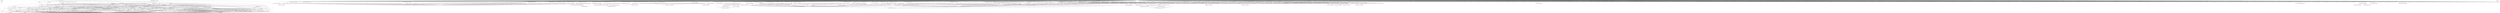 digraph depends {
    node [shape=plaintext]
"alsa-utils-alsamixer" -> "libasound2"
"alsa-utils-alsamixer" -> "libc6"
"alsa-utils-alsamixer" -> "libformw5"
"alsa-utils-alsamixer" -> "libmenuw5"
"alsa-utils-alsamixer" -> "libncursesw5"
"alsa-utils-alsamixer" -> "libpanelw5"
"alsa-utils-alsamixer" -> "libtinfo5"
"angstrom-feed-configs" -> "opkg" [style=dotted]
"angstrom-packagegroup-boot" -> "angstrom-version"
"angstrom-packagegroup-boot" -> "packagegroup-boot"
"avahi-daemon" -> "base-files"
"avahi-daemon" -> "base-passwd"
"avahi-daemon" -> "libavahi-common3"
"avahi-daemon" -> "libavahi-core7"
"avahi-daemon" -> "libc6"
"avahi-daemon" -> "libcap2"
"avahi-daemon" -> "libdaemon0"
"avahi-daemon" -> "libdbus-1-3"
"avahi-daemon" -> "libexpat1"
"avahi-daemon" -> "libnss-mdns" [style=dotted]
"avahi-daemon" -> "shadow"
"avahi-utils" -> "libavahi-client3"
"avahi-utils" -> "libavahi-common3"
"avahi-utils" -> "libc6"
"bash" -> "base-files"
"bash" -> "libc6"
"bash" -> "libtinfo5"
"bash" -> "update-alternatives-opkg"
"bluez5" -> "libc6"
"bluez5" -> "libdbus-1-3"
"bluez5" -> "libglib-2.0-0"
"bluez5" -> "libreadline7"
"bluez5" -> "libudev1"
"busybox" -> "busybox-syslog" [style=dotted]
"busybox" -> "busybox-udhcpc" [style=dotted]
"busybox" -> "libc6"
"busybox" -> "update-alternatives-opkg"
"ca-certificates" -> "openssl"
"connman-angstrom-settings" -> "connman"
"connman" -> "bluez5"
"connman-client" -> "connman"
"connman-client" -> "libc6"
"connman-client" -> "libdbus-1-3"
"connman-client" -> "libglib-2.0-0"
"connman-client" -> "libreadline7"
"connman" -> "connman-conf" [style=dotted]
"connman" -> "dbus-1"
"connman" -> "iptables"
"connman" -> "libc6"
"connman" -> "libdbus-1-3"
"connman" -> "libglib-2.0-0"
"connman" -> "libgnutls30"
"connman" -> "ofono"
"connman" -> "update-alternatives-opkg"
"connman" -> "wpa-supplicant"
"cpufreq-tweaks" -> "cpufrequtils"
"cpufrequtils" -> "libc6"
"curl" -> "libc6"
"curl" -> "libcurl4"
"dbus-1" -> "base-files"
"dbus-1" -> "base-passwd"
"dbus-1" -> "libc6"
"dbus-1" -> "libdbus-1-3"
"dbus-1" -> "libexpat1"
"dbus-1" -> "libsystemd0"
"dbus-1" -> "libx11-6"
"dbus-1" -> "shadow"
"dtc" -> "libc6"
"e2fsprogs-e2fsck" -> "libblkid1"
"e2fsprogs-e2fsck" -> "libc6"
"e2fsprogs-e2fsck" -> "libcom-err2"
"e2fsprogs-e2fsck" -> "libe2p2"
"e2fsprogs-e2fsck" -> "libext2fs2"
"e2fsprogs-e2fsck" -> "libuuid1"
"e2fsprogs-resize2fs" -> "libc6"
"e2fsprogs-resize2fs" -> "libcom-err2"
"e2fsprogs-resize2fs" -> "libe2p2"
"e2fsprogs-resize2fs" -> "libext2fs2"
"fixmac" -> "ranpwd"
"fuse-utils" -> "libc6"
"gptfdisk" -> "libc6"
"gptfdisk" -> "libgcc1"
"gptfdisk" -> "libncursesw5"
"gptfdisk" -> "libpopt0"
"gptfdisk" -> "libstdc++6"
"gptfdisk" -> "libtinfo5"
"gptfdisk" -> "libuuid1"
"htop" -> "libc6"
"htop" -> "libncursesw5"
"htop" -> "libtinfo5"
"htop" -> "ncurses-terminfo"
"iproute2-tc" -> "iptables"
"iproute2-tc" -> "libc6"
"iproute2-tc" -> "libelf1"
"iptables" -> "kernel-module-iptable-filter" [style=dotted]
"iptables" -> "kernel-module-iptable-nat" [style=dotted]
"iptables" -> "kernel-module-ip-tables" [style=dotted]
"iptables" -> "kernel-module-ipt-masquerade" [style=dotted]
"iptables" -> "kernel-module-nf-conntrack-ipv4" [style=dotted]
"iptables" -> "kernel-module-nf-conntrack" [style=dotted]
"iptables" -> "kernel-module-nf-defrag-ipv4" [style=dotted]
"iptables" -> "kernel-module-nf-nat" [style=dotted]
"iptables" -> "kernel-module-x-tables" [style=dotted]
"iptables" -> "libc6"
"iw" -> "libc6"
"iw" -> "libnl-3-200"
"iw" -> "libnl-genl-3-200"
"kernel-module-ablk-helper-4.9.67-g75a7894d6f" -> "kernel-module-cryptd-4.9.67-g75a7894d6f"
"kernel-module-act-ipt-4.9.67-g75a7894d6f" -> "kernel-module-x-tables-4.9.67-g75a7894d6f"
"kernel-module-adxl34x-i2c-4.9.67-g75a7894d6f" -> "kernel-module-adxl34x-4.9.67-g75a7894d6f"
"kernel-module-adxl34x-spi-4.9.67-g75a7894d6f" -> "kernel-module-adxl34x-4.9.67-g75a7894d6f"
"kernel-module-aes-arm-bs-4.9.67-g75a7894d6f" -> "kernel-module-ablk-helper-4.9.67-g75a7894d6f"
"kernel-module-aes-arm-bs-4.9.67-g75a7894d6f" -> "kernel-module-aes-arm-4.9.67-g75a7894d6f"
"kernel-module-aes-arm-ce-4.9.67-g75a7894d6f" -> "kernel-module-ablk-helper-4.9.67-g75a7894d6f"
"kernel-module-af-key-4.9.67-g75a7894d6f" -> "kernel-module-xfrm-algo-4.9.67-g75a7894d6f"
"kernel-module-ah4-4.9.67-g75a7894d6f" -> "kernel-module-xfrm-algo-4.9.67-g75a7894d6f"
"kernel-module-ah6-4.9.67-g75a7894d6f" -> "kernel-module-xfrm-algo-4.9.67-g75a7894d6f"
"kernel-module-ahci-4.9.67-g75a7894d6f" -> "kernel-module-libahci-4.9.67-g75a7894d6f"
"kernel-module-ahci-4.9.67-g75a7894d6f" -> "kernel-module-libata-4.9.67-g75a7894d6f"
"kernel-module-ahci-platform-4.9.67-g75a7894d6f" -> "kernel-module-libahci-4.9.67-g75a7894d6f"
"kernel-module-ahci-platform-4.9.67-g75a7894d6f" -> "kernel-module-libahci-platform-4.9.67-g75a7894d6f"
"kernel-module-ahci-platform-4.9.67-g75a7894d6f" -> "kernel-module-libata-4.9.67-g75a7894d6f"
"kernel-module-algif-hash-4.9.67-g75a7894d6f" -> "kernel-module-af-alg-4.9.67-g75a7894d6f"
"kernel-module-algif-skcipher-4.9.67-g75a7894d6f" -> "kernel-module-af-alg-4.9.67-g75a7894d6f"
"kernel-module-am35x-4.9.67-g75a7894d6f" -> "kernel-module-musb-hdrc-4.9.67-g75a7894d6f"
"kernel-module-am35x-4.9.67-g75a7894d6f" -> "kernel-module-phy-generic-4.9.67-g75a7894d6f"
"kernel-module-arptable-filter-4.9.67-g75a7894d6f" -> "kernel-module-arp-tables-4.9.67-g75a7894d6f"
"kernel-module-arptable-filter-4.9.67-g75a7894d6f" -> "kernel-module-x-tables-4.9.67-g75a7894d6f"
"kernel-module-arp-tables-4.9.67-g75a7894d6f" -> "kernel-module-x-tables-4.9.67-g75a7894d6f"
"kernel-module-arpt-mangle-4.9.67-g75a7894d6f" -> "kernel-module-x-tables-4.9.67-g75a7894d6f"
"kernel-module-asix-4.9.67-g75a7894d6f" -> "kernel-module-usbcore-4.9.67-g75a7894d6f"
"kernel-module-asix-4.9.67-g75a7894d6f" -> "kernel-module-usbnet-4.9.67-g75a7894d6f"
"kernel-module-authencesn-4.9.67-g75a7894d6f" -> "kernel-module-authenc-4.9.67-g75a7894d6f"
"kernel-module-ax88179-178a-4.9.67-g75a7894d6f" -> "kernel-module-usbcore-4.9.67-g75a7894d6f"
"kernel-module-ax88179-178a-4.9.67-g75a7894d6f" -> "kernel-module-usbnet-4.9.67-g75a7894d6f"
"kernel-module-axp20x-i2c-4.9.67-g75a7894d6f" -> "kernel-module-axp20x-4.9.67-g75a7894d6f"
"kernel-module-brcmfmac-4.9.67-g75a7894d6f" -> "kernel-module-brcmutil-4.9.67-g75a7894d6f"
"kernel-module-brcmfmac-4.9.67-g75a7894d6f" -> "kernel-module-cfg80211-4.9.67-g75a7894d6f"
"kernel-module-bridge-4.9.67-g75a7894d6f" -> "kernel-module-llc-4.9.67-g75a7894d6f"
"kernel-module-bridge-4.9.67-g75a7894d6f" -> "kernel-module-stp-4.9.67-g75a7894d6f"
"kernel-module-br-netfilter-4.9.67-g75a7894d6f" -> "kernel-module-bridge-4.9.67-g75a7894d6f"
"kernel-module-btmrvl-4.9.67-g75a7894d6f" -> "kernel-module-bluetooth-4.9.67-g75a7894d6f"
"kernel-module-btmrvl-sdio-4.9.67-g75a7894d6f" -> "kernel-module-bluetooth-4.9.67-g75a7894d6f"
"kernel-module-btmrvl-sdio-4.9.67-g75a7894d6f" -> "kernel-module-btmrvl-4.9.67-g75a7894d6f"
"kernel-module-can-bcm-4.9.67-g75a7894d6f" -> "kernel-module-can-4.9.67-g75a7894d6f"
"kernel-module-can-gw-4.9.67-g75a7894d6f" -> "kernel-module-can-4.9.67-g75a7894d6f"
"kernel-module-can-raw-4.9.67-g75a7894d6f" -> "kernel-module-can-4.9.67-g75a7894d6f"
"kernel-module-c-can-4.9.67-g75a7894d6f" -> "kernel-module-can-dev-4.9.67-g75a7894d6f"
"kernel-module-c-can-platform-4.9.67-g75a7894d6f" -> "kernel-module-c-can-4.9.67-g75a7894d6f"
"kernel-module-cdc-acm-4.9.67-g75a7894d6f" -> "kernel-module-usbcore-4.9.67-g75a7894d6f"
"kernel-module-cdc-ether-4.9.67-g75a7894d6f" -> "kernel-module-usbcore-4.9.67-g75a7894d6f"
"kernel-module-cdc-ether-4.9.67-g75a7894d6f" -> "kernel-module-usbnet-4.9.67-g75a7894d6f"
"kernel-module-cdc-ncm-4.9.67-g75a7894d6f" -> "kernel-module-usbcore-4.9.67-g75a7894d6f"
"kernel-module-cdc-ncm-4.9.67-g75a7894d6f" -> "kernel-module-usbnet-4.9.67-g75a7894d6f"
"kernel-module-cdc-subset-4.9.67-g75a7894d6f" -> "kernel-module-usbcore-4.9.67-g75a7894d6f"
"kernel-module-cdc-subset-4.9.67-g75a7894d6f" -> "kernel-module-usbnet-4.9.67-g75a7894d6f"
"kernel-module-cyapatp-4.9.67-g75a7894d6f" -> "kernel-module-crc-itu-t-4.9.67-g75a7894d6f"
"kernel-module-dwc3-4.9.67-g75a7894d6f" -> "kernel-module-extcon-core-4.9.67-g75a7894d6f"
"kernel-module-dwc3-4.9.67-g75a7894d6f" -> "kernel-module-udc-core-4.9.67-g75a7894d6f"
"kernel-module-dwc3-4.9.67-g75a7894d6f" -> "kernel-module-usb-common-4.9.67-g75a7894d6f"
"kernel-module-dwc3-omap-4.9.67-g75a7894d6f" -> "kernel-module-extcon-core-4.9.67-g75a7894d6f"
"kernel-module-ebt-802-3-4.9.67-g75a7894d6f" -> "kernel-module-x-tables-4.9.67-g75a7894d6f"
"kernel-module-ebtable-broute-4.9.67-g75a7894d6f" -> "kernel-module-bridge-4.9.67-g75a7894d6f"
"kernel-module-ebtable-broute-4.9.67-g75a7894d6f" -> "kernel-module-ebtables-4.9.67-g75a7894d6f"
"kernel-module-ebtable-filter-4.9.67-g75a7894d6f" -> "kernel-module-ebtables-4.9.67-g75a7894d6f"
"kernel-module-ebtable-nat-4.9.67-g75a7894d6f" -> "kernel-module-ebtables-4.9.67-g75a7894d6f"
"kernel-module-ebtables-4.9.67-g75a7894d6f" -> "kernel-module-x-tables-4.9.67-g75a7894d6f"
"kernel-module-ebt-among-4.9.67-g75a7894d6f" -> "kernel-module-x-tables-4.9.67-g75a7894d6f"
"kernel-module-ebt-arp-4.9.67-g75a7894d6f" -> "kernel-module-x-tables-4.9.67-g75a7894d6f"
"kernel-module-ebt-arpreply-4.9.67-g75a7894d6f" -> "kernel-module-x-tables-4.9.67-g75a7894d6f"
"kernel-module-ebt-dnat-4.9.67-g75a7894d6f" -> "kernel-module-x-tables-4.9.67-g75a7894d6f"
"kernel-module-ebt-ip-4.9.67-g75a7894d6f" -> "kernel-module-x-tables-4.9.67-g75a7894d6f"
"kernel-module-ebt-ip6-4.9.67-g75a7894d6f" -> "kernel-module-x-tables-4.9.67-g75a7894d6f"
"kernel-module-ebt-limit-4.9.67-g75a7894d6f" -> "kernel-module-x-tables-4.9.67-g75a7894d6f"
"kernel-module-ebt-log-4.9.67-g75a7894d6f" -> "kernel-module-x-tables-4.9.67-g75a7894d6f"
"kernel-module-ebt-mark-4.9.67-g75a7894d6f" -> "kernel-module-x-tables-4.9.67-g75a7894d6f"
"kernel-module-ebt-mark-m-4.9.67-g75a7894d6f" -> "kernel-module-x-tables-4.9.67-g75a7894d6f"
"kernel-module-ebt-nflog-4.9.67-g75a7894d6f" -> "kernel-module-x-tables-4.9.67-g75a7894d6f"
"kernel-module-ebt-pkttype-4.9.67-g75a7894d6f" -> "kernel-module-x-tables-4.9.67-g75a7894d6f"
"kernel-module-ebt-redirect-4.9.67-g75a7894d6f" -> "kernel-module-x-tables-4.9.67-g75a7894d6f"
"kernel-module-ebt-snat-4.9.67-g75a7894d6f" -> "kernel-module-x-tables-4.9.67-g75a7894d6f"
"kernel-module-ebt-stp-4.9.67-g75a7894d6f" -> "kernel-module-x-tables-4.9.67-g75a7894d6f"
"kernel-module-ebt-vlan-4.9.67-g75a7894d6f" -> "kernel-module-x-tables-4.9.67-g75a7894d6f"
"kernel-module-ehci-hcd-4.9.67-g75a7894d6f" -> "kernel-module-usbcore-4.9.67-g75a7894d6f"
"kernel-module-ehci-omap-4.9.67-g75a7894d6f" -> "kernel-module-ehci-hcd-4.9.67-g75a7894d6f"
"kernel-module-ehci-omap-4.9.67-g75a7894d6f" -> "kernel-module-usbcore-4.9.67-g75a7894d6f"
"kernel-module-ehci-pci-4.9.67-g75a7894d6f" -> "kernel-module-ehci-hcd-4.9.67-g75a7894d6f"
"kernel-module-ehci-pci-4.9.67-g75a7894d6f" -> "kernel-module-usbcore-4.9.67-g75a7894d6f"
"kernel-module-ehci-platform-4.9.67-g75a7894d6f" -> "kernel-module-ehci-hcd-4.9.67-g75a7894d6f"
"kernel-module-ehci-platform-4.9.67-g75a7894d6f" -> "kernel-module-usbcore-4.9.67-g75a7894d6f"
"kernel-module-esp4-4.9.67-g75a7894d6f" -> "kernel-module-xfrm-algo-4.9.67-g75a7894d6f"
"kernel-module-esp6-4.9.67-g75a7894d6f" -> "kernel-module-xfrm-algo-4.9.67-g75a7894d6f"
"kernel-module-extcon-palmas-4.9.67-g75a7894d6f" -> "kernel-module-extcon-core-4.9.67-g75a7894d6f"
"kernel-module-extcon-usb-gpio-4.9.67-g75a7894d6f" -> "kernel-module-extcon-core-4.9.67-g75a7894d6f"
"kernel-module-g-acm-ms-4.9.67-g75a7894d6f" -> "kernel-module-libcomposite-4.9.67-g75a7894d6f"
"kernel-module-g-acm-ms-4.9.67-g75a7894d6f" -> "kernel-module-usb-f-mass-storage-4.9.67-g75a7894d6f"
"kernel-module-gadgetfs-4.9.67-g75a7894d6f" -> "kernel-module-udc-core-4.9.67-g75a7894d6f"
"kernel-module-g-audio-4.9.67-g75a7894d6f" -> "kernel-module-libcomposite-4.9.67-g75a7894d6f"
"kernel-module-g-cdc-4.9.67-g75a7894d6f" -> "kernel-module-libcomposite-4.9.67-g75a7894d6f"
"kernel-module-g-cdc-4.9.67-g75a7894d6f" -> "kernel-module-u-ether-4.9.67-g75a7894d6f"
"kernel-module-g-dbgp-4.9.67-g75a7894d6f" -> "kernel-module-libcomposite-4.9.67-g75a7894d6f"
"kernel-module-g-dbgp-4.9.67-g75a7894d6f" -> "kernel-module-udc-core-4.9.67-g75a7894d6f"
"kernel-module-g-dbgp-4.9.67-g75a7894d6f" -> "kernel-module-u-serial-4.9.67-g75a7894d6f"
"kernel-module-g-ether-4.9.67-g75a7894d6f" -> "kernel-module-libcomposite-4.9.67-g75a7894d6f"
"kernel-module-g-ether-4.9.67-g75a7894d6f" -> "kernel-module-u-ether-4.9.67-g75a7894d6f"
"kernel-module-g-ether-4.9.67-g75a7894d6f" -> "kernel-module-usb-f-rndis-4.9.67-g75a7894d6f"
"kernel-module-g-ffs-4.9.67-g75a7894d6f" -> "kernel-module-libcomposite-4.9.67-g75a7894d6f"
"kernel-module-g-ffs-4.9.67-g75a7894d6f" -> "kernel-module-u-ether-4.9.67-g75a7894d6f"
"kernel-module-g-ffs-4.9.67-g75a7894d6f" -> "kernel-module-usb-f-fs-4.9.67-g75a7894d6f"
"kernel-module-g-ffs-4.9.67-g75a7894d6f" -> "kernel-module-usb-f-rndis-4.9.67-g75a7894d6f"
"kernel-module-ghash-arm-ce-4.9.67-g75a7894d6f" -> "kernel-module-cryptd-4.9.67-g75a7894d6f"
"kernel-module-ghash-generic-4.9.67-g75a7894d6f" -> "kernel-module-gf128mul-4.9.67-g75a7894d6f"
"kernel-module-g-hid-4.9.67-g75a7894d6f" -> "kernel-module-libcomposite-4.9.67-g75a7894d6f"
"kernel-module-g-mass-storage-4.9.67-g75a7894d6f" -> "kernel-module-libcomposite-4.9.67-g75a7894d6f"
"kernel-module-g-mass-storage-4.9.67-g75a7894d6f" -> "kernel-module-usb-f-mass-storage-4.9.67-g75a7894d6f"
"kernel-module-g-midi-4.9.67-g75a7894d6f" -> "kernel-module-libcomposite-4.9.67-g75a7894d6f"
"kernel-module-g-multi-4.9.67-g75a7894d6f" -> "kernel-module-libcomposite-4.9.67-g75a7894d6f"
"kernel-module-g-multi-4.9.67-g75a7894d6f" -> "kernel-module-u-ether-4.9.67-g75a7894d6f"
"kernel-module-g-multi-4.9.67-g75a7894d6f" -> "kernel-module-usb-f-mass-storage-4.9.67-g75a7894d6f"
"kernel-module-g-multi-4.9.67-g75a7894d6f" -> "kernel-module-usb-f-rndis-4.9.67-g75a7894d6f"
"kernel-module-g-ncm-4.9.67-g75a7894d6f" -> "kernel-module-libcomposite-4.9.67-g75a7894d6f"
"kernel-module-g-ncm-4.9.67-g75a7894d6f" -> "kernel-module-u-ether-4.9.67-g75a7894d6f"
"kernel-module-gpio-decoder-4.9.67-g75a7894d6f" -> "kernel-module-input-polldev-4.9.67-g75a7894d6f"
"kernel-module-g-printer-4.9.67-g75a7894d6f" -> "kernel-module-libcomposite-4.9.67-g75a7894d6f"
"kernel-module-g-printer-4.9.67-g75a7894d6f" -> "kernel-module-udc-core-4.9.67-g75a7894d6f"
"kernel-module-g-serial-4.9.67-g75a7894d6f" -> "kernel-module-libcomposite-4.9.67-g75a7894d6f"
"kernel-module-gspca-main-4.9.67-g75a7894d6f" -> "kernel-module-usbcore-4.9.67-g75a7894d6f"
"kernel-module-g-webcam-4.9.67-g75a7894d6f" -> "kernel-module-libcomposite-4.9.67-g75a7894d6f"
"kernel-module-g-webcam-4.9.67-g75a7894d6f" -> "kernel-module-usb-f-uvc-4.9.67-g75a7894d6f"
"kernel-module-g-zero-4.9.67-g75a7894d6f" -> "kernel-module-libcomposite-4.9.67-g75a7894d6f"
"kernel-module-g-zero-4.9.67-g75a7894d6f" -> "kernel-module-udc-core-4.9.67-g75a7894d6f"
"kernel-module-hci-uart-4.9.67-g75a7894d6f" -> "kernel-module-bluetooth-4.9.67-g75a7894d6f"
"kernel-module-ip6-tunnel-4.9.67-g75a7894d6f" -> "kernel-module-tunnel6-4.9.67-g75a7894d6f"
"kernel-module-ipcomp-4.9.67-g75a7894d6f" -> "kernel-module-xfrm-ipcomp-4.9.67-g75a7894d6f"
"kernel-module-ipcomp6-4.9.67-g75a7894d6f" -> "kernel-module-xfrm6-tunnel-4.9.67-g75a7894d6f"
"kernel-module-ipcomp6-4.9.67-g75a7894d6f" -> "kernel-module-xfrm-ipcomp-4.9.67-g75a7894d6f"
"kernel-module-iptable-filter-4.9.67-g75a7894d6f" -> "kernel-module-ip-tables-4.9.67-g75a7894d6f"
"kernel-module-iptable-filter-4.9.67-g75a7894d6f" -> "kernel-module-x-tables-4.9.67-g75a7894d6f"
"kernel-module-iptable-nat-4.9.67-g75a7894d6f" -> "kernel-module-ip-tables-4.9.67-g75a7894d6f"
"kernel-module-iptable-nat-4.9.67-g75a7894d6f" -> "kernel-module-nf-nat-ipv4-4.9.67-g75a7894d6f"
"kernel-module-ip-tables-4.9.67-g75a7894d6f" -> "kernel-module-x-tables-4.9.67-g75a7894d6f"
"kernel-module-ipt-masquerade-4.9.67-g75a7894d6f" -> "kernel-module-nf-nat-masquerade-ipv4-4.9.67-g75a7894d6f"
"kernel-module-ipt-masquerade-4.9.67-g75a7894d6f" -> "kernel-module-x-tables-4.9.67-g75a7894d6f"
"kernel-module-isp1760-4.9.67-g75a7894d6f" -> "kernel-module-udc-core-4.9.67-g75a7894d6f"
"kernel-module-isp1760-4.9.67-g75a7894d6f" -> "kernel-module-usbcore-4.9.67-g75a7894d6f"
"kernel-module-iwldvm-4.9.67-g75a7894d6f" -> "kernel-module-cfg80211-4.9.67-g75a7894d6f"
"kernel-module-iwldvm-4.9.67-g75a7894d6f" -> "kernel-module-iwlwifi-4.9.67-g75a7894d6f"
"kernel-module-iwldvm-4.9.67-g75a7894d6f" -> "kernel-module-mac80211-4.9.67-g75a7894d6f"
"kernel-module-iwlmvm-4.9.67-g75a7894d6f" -> "kernel-module-cfg80211-4.9.67-g75a7894d6f"
"kernel-module-iwlmvm-4.9.67-g75a7894d6f" -> "kernel-module-iwlwifi-4.9.67-g75a7894d6f"
"kernel-module-iwlmvm-4.9.67-g75a7894d6f" -> "kernel-module-mac80211-4.9.67-g75a7894d6f"
"kernel-module-iwlwifi-4.9.67-g75a7894d6f" -> "kernel-module-cfg80211-4.9.67-g75a7894d6f"
"kernel-module-libahci-4.9.67-g75a7894d6f" -> "kernel-module-libata-4.9.67-g75a7894d6f"
"kernel-module-libahci-platform-4.9.67-g75a7894d6f" -> "kernel-module-libahci-4.9.67-g75a7894d6f"
"kernel-module-libahci-platform-4.9.67-g75a7894d6f" -> "kernel-module-libata-4.9.67-g75a7894d6f"
"kernel-module-libata-4.9.67-g75a7894d6f" -> "kernel-module-scsi-mod-4.9.67-g75a7894d6f"
"kernel-module-libcomposite-4.9.67-g75a7894d6f" -> "kernel-module-udc-core-4.9.67-g75a7894d6f"
"kernel-module-libcomposite-4.9.67-g75a7894d6f" -> "kernel-module-usb-common-4.9.67-g75a7894d6f"
"kernel-module-mac80211-4.9.67-g75a7894d6f" -> "kernel-module-cfg80211-4.9.67-g75a7894d6f"
"kernel-module-matrix-keypad-4.9.67-g75a7894d6f" -> "kernel-module-matrix-keymap-4.9.67-g75a7894d6f"
"kernel-module-m-can-4.9.67-g75a7894d6f" -> "kernel-module-can-dev-4.9.67-g75a7894d6f"
"kernel-module-mcp251x-4.9.67-g75a7894d6f" -> "kernel-module-can-dev-4.9.67-g75a7894d6f"
"kernel-module-musb-dsps-4.9.67-g75a7894d6f" -> "kernel-module-musb-hdrc-4.9.67-g75a7894d6f"
"kernel-module-musb-dsps-4.9.67-g75a7894d6f" -> "kernel-module-usb-common-4.9.67-g75a7894d6f"
"kernel-module-musb-hdrc-4.9.67-g75a7894d6f" -> "kernel-module-udc-core-4.9.67-g75a7894d6f"
"kernel-module-musb-hdrc-4.9.67-g75a7894d6f" -> "kernel-module-usb-common-4.9.67-g75a7894d6f"
"kernel-module-musb-hdrc-4.9.67-g75a7894d6f" -> "kernel-module-usbcore-4.9.67-g75a7894d6f"
"kernel-module-mwifiex-4.9.67-g75a7894d6f" -> "kernel-module-cfg80211-4.9.67-g75a7894d6f"
"kernel-module-mwifiex-sdio-4.9.67-g75a7894d6f" -> "kernel-module-mwifiex-4.9.67-g75a7894d6f"
"kernel-module-net1080-4.9.67-g75a7894d6f" -> "kernel-module-usbcore-4.9.67-g75a7894d6f"
"kernel-module-net1080-4.9.67-g75a7894d6f" -> "kernel-module-usbnet-4.9.67-g75a7894d6f"
"kernel-module-nf-conntrack-ipv4-4.9.67-g75a7894d6f" -> "kernel-module-nf-conntrack-4.9.67-g75a7894d6f"
"kernel-module-nf-conntrack-ipv4-4.9.67-g75a7894d6f" -> "kernel-module-nf-defrag-ipv4-4.9.67-g75a7894d6f"
"kernel-module-nf-conntrack-proto-sctp-4.9.67-g75a7894d6f" -> "kernel-module-nf-conntrack-4.9.67-g75a7894d6f"
"kernel-module-nf-nat-4.9.67-g75a7894d6f" -> "kernel-module-nf-conntrack-4.9.67-g75a7894d6f"
"kernel-module-nf-nat-ipv4-4.9.67-g75a7894d6f" -> "kernel-module-nf-conntrack-4.9.67-g75a7894d6f"
"kernel-module-nf-nat-ipv4-4.9.67-g75a7894d6f" -> "kernel-module-nf-nat-4.9.67-g75a7894d6f"
"kernel-module-nf-nat-masquerade-ipv4-4.9.67-g75a7894d6f" -> "kernel-module-nf-conntrack-4.9.67-g75a7894d6f"
"kernel-module-nf-nat-masquerade-ipv4-4.9.67-g75a7894d6f" -> "kernel-module-nf-nat-4.9.67-g75a7894d6f"
"kernel-module-nf-nat-proto-sctp-4.9.67-g75a7894d6f" -> "kernel-module-libcrc32c-4.9.67-g75a7894d6f"
"kernel-module-nf-nat-proto-sctp-4.9.67-g75a7894d6f" -> "kernel-module-nf-nat-4.9.67-g75a7894d6f"
"kernel-module-ohci-hcd-4.9.67-g75a7894d6f" -> "kernel-module-usbcore-4.9.67-g75a7894d6f"
"kernel-module-ohci-pci-4.9.67-g75a7894d6f" -> "kernel-module-ohci-hcd-4.9.67-g75a7894d6f"
"kernel-module-ohci-pci-4.9.67-g75a7894d6f" -> "kernel-module-usbcore-4.9.67-g75a7894d6f"
"kernel-module-ohci-platform-4.9.67-g75a7894d6f" -> "kernel-module-ohci-hcd-4.9.67-g75a7894d6f"
"kernel-module-ohci-platform-4.9.67-g75a7894d6f" -> "kernel-module-usbcore-4.9.67-g75a7894d6f"
"kernel-module-omap2430-4.9.67-g75a7894d6f" -> "kernel-module-musb-hdrc-4.9.67-g75a7894d6f"
"kernel-module-omap-aes-driver-4.9.67-g75a7894d6f" -> "kernel-module-crypto-engine-4.9.67-g75a7894d6f"
"kernel-module-omap-des-4.9.67-g75a7894d6f" -> "kernel-module-crypto-engine-4.9.67-g75a7894d6f"
"kernel-module-omap-des-4.9.67-g75a7894d6f" -> "kernel-module-des-generic-4.9.67-g75a7894d6f"
"kernel-module-omap-hdq-4.9.67-g75a7894d6f" -> "kernel-module-wire-4.9.67-g75a7894d6f"
"kernel-module-p8022-4.9.67-g75a7894d6f" -> "kernel-module-llc-4.9.67-g75a7894d6f"
"kernel-module-pegasus-4.9.67-g75a7894d6f" -> "kernel-module-usbcore-4.9.67-g75a7894d6f"
"kernel-module-phy-am335x-4.9.67-g75a7894d6f" -> "kernel-module-phy-am335x-control-4.9.67-g75a7894d6f"
"kernel-module-phy-am335x-4.9.67-g75a7894d6f" -> "kernel-module-phy-generic-4.9.67-g75a7894d6f"
"kernel-module-phy-am335x-4.9.67-g75a7894d6f" -> "kernel-module-usb-common-4.9.67-g75a7894d6f"
"kernel-module-phy-gpio-vbus-usb-4.9.67-g75a7894d6f" -> "kernel-module-udc-core-4.9.67-g75a7894d6f"
"kernel-module-pm33xx-4.9.67-g75a7894d6f" -> "kernel-module-ti-emif-sram-4.9.67-g75a7894d6f"
"kernel-module-pm33xx-4.9.67-g75a7894d6f" -> "kernel-module-wkup-m3-ipc-4.9.67-g75a7894d6f"
"kernel-module-prueth-4.9.67-g75a7894d6f" -> "kernel-module-pru-rproc-4.9.67-g75a7894d6f"
"kernel-module-prueth-4.9.67-g75a7894d6f" -> "kernel-module-pruss-4.9.67-g75a7894d6f"
"kernel-module-prueth-4.9.67-g75a7894d6f" -> "kernel-module-remoteproc-4.9.67-g75a7894d6f"
"kernel-module-pru-rproc-4.9.67-g75a7894d6f" -> "kernel-module-pruss-4.9.67-g75a7894d6f"
"kernel-module-pru-rproc-4.9.67-g75a7894d6f" -> "kernel-module-pruss-intc-4.9.67-g75a7894d6f"
"kernel-module-pru-rproc-4.9.67-g75a7894d6f" -> "kernel-module-remoteproc-4.9.67-g75a7894d6f"
"kernel-module-psnap-4.9.67-g75a7894d6f" -> "kernel-module-llc-4.9.67-g75a7894d6f"
"kernel-module-r8152-4.9.67-g75a7894d6f" -> "kernel-module-usbcore-4.9.67-g75a7894d6f"
"kernel-module-r8a66597-hcd-4.9.67-g75a7894d6f" -> "kernel-module-usbcore-4.9.67-g75a7894d6f"
"kernel-module-rcar-can-4.9.67-g75a7894d6f" -> "kernel-module-can-dev-4.9.67-g75a7894d6f"
"kernel-module-rfcomm-4.9.67-g75a7894d6f" -> "kernel-module-bluetooth-4.9.67-g75a7894d6f"
"kernel-module-rpmsg-proto-4.9.67-g75a7894d6f" -> "kernel-module-remoteproc-4.9.67-g75a7894d6f"
"kernel-module-rpmsg-proto-4.9.67-g75a7894d6f" -> "kernel-module-rpmsg-core-4.9.67-g75a7894d6f"
"kernel-module-rpmsg-proto-4.9.67-g75a7894d6f" -> "kernel-module-virtio-rpmsg-bus-4.9.67-g75a7894d6f"
"kernel-module-rpmsg-pru-4.9.67-g75a7894d6f" -> "kernel-module-rpmsg-core-4.9.67-g75a7894d6f"
"kernel-module-rt2800lib-4.9.67-g75a7894d6f" -> "kernel-module-crc-ccitt-4.9.67-g75a7894d6f"
"kernel-module-rt2800lib-4.9.67-g75a7894d6f" -> "kernel-module-mac80211-4.9.67-g75a7894d6f"
"kernel-module-rt2800lib-4.9.67-g75a7894d6f" -> "kernel-module-rt2x00lib-4.9.67-g75a7894d6f"
"kernel-module-rt2800usb-4.9.67-g75a7894d6f" -> "kernel-module-rt2800lib-4.9.67-g75a7894d6f"
"kernel-module-rt2800usb-4.9.67-g75a7894d6f" -> "kernel-module-rt2x00lib-4.9.67-g75a7894d6f"
"kernel-module-rt2800usb-4.9.67-g75a7894d6f" -> "kernel-module-rt2x00usb-4.9.67-g75a7894d6f"
"kernel-module-rt2800usb-4.9.67-g75a7894d6f" -> "kernel-module-usbcore-4.9.67-g75a7894d6f"
"kernel-module-rt2x00lib-4.9.67-g75a7894d6f" -> "kernel-module-cfg80211-4.9.67-g75a7894d6f"
"kernel-module-rt2x00lib-4.9.67-g75a7894d6f" -> "kernel-module-mac80211-4.9.67-g75a7894d6f"
"kernel-module-rt2x00usb-4.9.67-g75a7894d6f" -> "kernel-module-mac80211-4.9.67-g75a7894d6f"
"kernel-module-rt2x00usb-4.9.67-g75a7894d6f" -> "kernel-module-rt2x00lib-4.9.67-g75a7894d6f"
"kernel-module-rt2x00usb-4.9.67-g75a7894d6f" -> "kernel-module-usbcore-4.9.67-g75a7894d6f"
"kernel-module-samsung-keypad-4.9.67-g75a7894d6f" -> "kernel-module-matrix-keymap-4.9.67-g75a7894d6f"
"kernel-module-sata-mv-4.9.67-g75a7894d6f" -> "kernel-module-libata-4.9.67-g75a7894d6f"
"kernel-module-sctp-4.9.67-g75a7894d6f" -> "kernel-module-libcrc32c-4.9.67-g75a7894d6f"
"kernel-module-sctp-diag-4.9.67-g75a7894d6f" -> "kernel-module-sctp-4.9.67-g75a7894d6f"
"kernel-module-sd-mod-4.9.67-g75a7894d6f" -> "kernel-module-scsi-mod-4.9.67-g75a7894d6f"
"kernel-module-sha1-arm-ce-4.9.67-g75a7894d6f" -> "kernel-module-sha1-arm-4.9.67-g75a7894d6f"
"kernel-module-sha1-arm-neon-4.9.67-g75a7894d6f" -> "kernel-module-sha1-arm-4.9.67-g75a7894d6f"
"kernel-module-sha2-arm-ce-4.9.67-g75a7894d6f" -> "kernel-module-sha256-arm-4.9.67-g75a7894d6f"
"kernel-modules" -> "kernel-module-8021q-4.9.67-g75a7894d6f"
"kernel-modules" -> "kernel-module-ablk-helper-4.9.67-g75a7894d6f"
"kernel-modules" -> "kernel-module-act-csum-4.9.67-g75a7894d6f"
"kernel-modules" -> "kernel-module-act-gact-4.9.67-g75a7894d6f"
"kernel-modules" -> "kernel-module-act-ipt-4.9.67-g75a7894d6f"
"kernel-modules" -> "kernel-module-act-mirred-4.9.67-g75a7894d6f"
"kernel-modules" -> "kernel-module-act-nat-4.9.67-g75a7894d6f"
"kernel-modules" -> "kernel-module-act-pedit-4.9.67-g75a7894d6f"
"kernel-modules" -> "kernel-module-act-police-4.9.67-g75a7894d6f"
"kernel-modules" -> "kernel-module-act-simple-4.9.67-g75a7894d6f"
"kernel-modules" -> "kernel-module-act-skbedit-4.9.67-g75a7894d6f"
"kernel-modules" -> "kernel-module-adv7180-4.9.67-g75a7894d6f"
"kernel-modules" -> "kernel-module-adxl34x-4.9.67-g75a7894d6f"
"kernel-modules" -> "kernel-module-adxl34x-i2c-4.9.67-g75a7894d6f"
"kernel-modules" -> "kernel-module-adxl34x-spi-4.9.67-g75a7894d6f"
"kernel-modules" -> "kernel-module-aes-arm-4.9.67-g75a7894d6f"
"kernel-modules" -> "kernel-module-aes-arm-bs-4.9.67-g75a7894d6f"
"kernel-modules" -> "kernel-module-aes-arm-ce-4.9.67-g75a7894d6f"
"kernel-modules" -> "kernel-module-af-alg-4.9.67-g75a7894d6f"
"kernel-modules" -> "kernel-module-af-key-4.9.67-g75a7894d6f"
"kernel-modules" -> "kernel-module-ah4-4.9.67-g75a7894d6f"
"kernel-modules" -> "kernel-module-ah6-4.9.67-g75a7894d6f"
"kernel-modules" -> "kernel-module-ahci-4.9.67-g75a7894d6f"
"kernel-modules" -> "kernel-module-ahci-platform-4.9.67-g75a7894d6f"
"kernel-modules" -> "kernel-module-algif-hash-4.9.67-g75a7894d6f"
"kernel-modules" -> "kernel-module-algif-skcipher-4.9.67-g75a7894d6f"
"kernel-modules" -> "kernel-module-am35x-4.9.67-g75a7894d6f"
"kernel-modules" -> "kernel-module-arc4-4.9.67-g75a7894d6f"
"kernel-modules" -> "kernel-module-arptable-filter-4.9.67-g75a7894d6f"
"kernel-modules" -> "kernel-module-arp-tables-4.9.67-g75a7894d6f"
"kernel-modules" -> "kernel-module-arpt-mangle-4.9.67-g75a7894d6f"
"kernel-modules" -> "kernel-module-asix-4.9.67-g75a7894d6f"
"kernel-modules" -> "kernel-module-atmel-mxt-ts-4.9.67-g75a7894d6f"
"kernel-modules" -> "kernel-module-authenc-4.9.67-g75a7894d6f"
"kernel-modules" -> "kernel-module-authencesn-4.9.67-g75a7894d6f"
"kernel-modules" -> "kernel-module-ax88179-178a-4.9.67-g75a7894d6f"
"kernel-modules" -> "kernel-module-axp20x-4.9.67-g75a7894d6f"
"kernel-modules" -> "kernel-module-axp20x-i2c-4.9.67-g75a7894d6f"
"kernel-modules" -> "kernel-module-axp20x-pek-4.9.67-g75a7894d6f"
"kernel-modules" -> "kernel-module-axp20x-usb-power-4.9.67-g75a7894d6f"
"kernel-modules" -> "kernel-module-bluetooth-4.9.67-g75a7894d6f"
"kernel-modules" -> "kernel-module-brcmfmac-4.9.67-g75a7894d6f"
"kernel-modules" -> "kernel-module-brcmutil-4.9.67-g75a7894d6f"
"kernel-modules" -> "kernel-module-bridge-4.9.67-g75a7894d6f"
"kernel-modules" -> "kernel-module-br-netfilter-4.9.67-g75a7894d6f"
"kernel-modules" -> "kernel-module-btmrvl-4.9.67-g75a7894d6f"
"kernel-modules" -> "kernel-module-btmrvl-sdio-4.9.67-g75a7894d6f"
"kernel-modules" -> "kernel-module-can-4.9.67-g75a7894d6f"
"kernel-modules" -> "kernel-module-can-bcm-4.9.67-g75a7894d6f"
"kernel-modules" -> "kernel-module-can-dev-4.9.67-g75a7894d6f"
"kernel-modules" -> "kernel-module-can-gw-4.9.67-g75a7894d6f"
"kernel-modules" -> "kernel-module-can-raw-4.9.67-g75a7894d6f"
"kernel-modules" -> "kernel-module-capsule-loader-4.9.67-g75a7894d6f"
"kernel-modules" -> "kernel-module-cbc-4.9.67-g75a7894d6f"
"kernel-modules" -> "kernel-module-c-can-4.9.67-g75a7894d6f"
"kernel-modules" -> "kernel-module-c-can-platform-4.9.67-g75a7894d6f"
"kernel-modules" -> "kernel-module-ccm-4.9.67-g75a7894d6f"
"kernel-modules" -> "kernel-module-cdc-acm-4.9.67-g75a7894d6f"
"kernel-modules" -> "kernel-module-cdc-ether-4.9.67-g75a7894d6f"
"kernel-modules" -> "kernel-module-cdc-ncm-4.9.67-g75a7894d6f"
"kernel-modules" -> "kernel-module-cdc-subset-4.9.67-g75a7894d6f"
"kernel-modules" -> "kernel-module-cdrom-4.9.67-g75a7894d6f"
"kernel-modules" -> "kernel-module-cfg80211-4.9.67-g75a7894d6f"
"kernel-modules" -> "kernel-module-cifs-4.9.67-g75a7894d6f"
"kernel-modules" -> "kernel-module-cls-basic-4.9.67-g75a7894d6f"
"kernel-modules" -> "kernel-module-cls-flow-4.9.67-g75a7894d6f"
"kernel-modules" -> "kernel-module-cls-fw-4.9.67-g75a7894d6f"
"kernel-modules" -> "kernel-module-cls-route-4.9.67-g75a7894d6f"
"kernel-modules" -> "kernel-module-cls-rsvp-4.9.67-g75a7894d6f"
"kernel-modules" -> "kernel-module-cls-rsvp6-4.9.67-g75a7894d6f"
"kernel-modules" -> "kernel-module-cls-tcindex-4.9.67-g75a7894d6f"
"kernel-modules" -> "kernel-module-cls-u32-4.9.67-g75a7894d6f"
"kernel-modules" -> "kernel-module-cm36651-4.9.67-g75a7894d6f"
"kernel-modules" -> "kernel-module-cmac-4.9.67-g75a7894d6f"
"kernel-modules" -> "kernel-module-crc7-4.9.67-g75a7894d6f"
"kernel-modules" -> "kernel-module-crc-ccitt-4.9.67-g75a7894d6f"
"kernel-modules" -> "kernel-module-crc-itu-t-4.9.67-g75a7894d6f"
"kernel-modules" -> "kernel-module-cryptd-4.9.67-g75a7894d6f"
"kernel-modules" -> "kernel-module-crypto-engine-4.9.67-g75a7894d6f"
"kernel-modules" -> "kernel-module-ctr-4.9.67-g75a7894d6f"
"kernel-modules" -> "kernel-module-cyapatp-4.9.67-g75a7894d6f"
"kernel-modules" -> "kernel-module-des-generic-4.9.67-g75a7894d6f"
"kernel-modules" -> "kernel-module-drbg-4.9.67-g75a7894d6f"
"kernel-modules" -> "kernel-module-dsa-core-4.9.67-g75a7894d6f"
"kernel-modules" -> "kernel-module-dwc3-4.9.67-g75a7894d6f"
"kernel-modules" -> "kernel-module-dwc3-of-simple-4.9.67-g75a7894d6f"
"kernel-modules" -> "kernel-module-dwc3-omap-4.9.67-g75a7894d6f"
"kernel-modules" -> "kernel-module-e1000-4.9.67-g75a7894d6f"
"kernel-modules" -> "kernel-module-e1000e-4.9.67-g75a7894d6f"
"kernel-modules" -> "kernel-module-ebt-802-3-4.9.67-g75a7894d6f"
"kernel-modules" -> "kernel-module-ebtable-broute-4.9.67-g75a7894d6f"
"kernel-modules" -> "kernel-module-ebtable-filter-4.9.67-g75a7894d6f"
"kernel-modules" -> "kernel-module-ebtable-nat-4.9.67-g75a7894d6f"
"kernel-modules" -> "kernel-module-ebtables-4.9.67-g75a7894d6f"
"kernel-modules" -> "kernel-module-ebt-among-4.9.67-g75a7894d6f"
"kernel-modules" -> "kernel-module-ebt-arp-4.9.67-g75a7894d6f"
"kernel-modules" -> "kernel-module-ebt-arpreply-4.9.67-g75a7894d6f"
"kernel-modules" -> "kernel-module-ebt-dnat-4.9.67-g75a7894d6f"
"kernel-modules" -> "kernel-module-ebt-ip-4.9.67-g75a7894d6f"
"kernel-modules" -> "kernel-module-ebt-ip6-4.9.67-g75a7894d6f"
"kernel-modules" -> "kernel-module-ebt-limit-4.9.67-g75a7894d6f"
"kernel-modules" -> "kernel-module-ebt-log-4.9.67-g75a7894d6f"
"kernel-modules" -> "kernel-module-ebt-mark-4.9.67-g75a7894d6f"
"kernel-modules" -> "kernel-module-ebt-mark-m-4.9.67-g75a7894d6f"
"kernel-modules" -> "kernel-module-ebt-nflog-4.9.67-g75a7894d6f"
"kernel-modules" -> "kernel-module-ebt-pkttype-4.9.67-g75a7894d6f"
"kernel-modules" -> "kernel-module-ebt-redirect-4.9.67-g75a7894d6f"
"kernel-modules" -> "kernel-module-ebt-snat-4.9.67-g75a7894d6f"
"kernel-modules" -> "kernel-module-ebt-stp-4.9.67-g75a7894d6f"
"kernel-modules" -> "kernel-module-ebt-vlan-4.9.67-g75a7894d6f"
"kernel-modules" -> "kernel-module-ecb-4.9.67-g75a7894d6f"
"kernel-modules" -> "kernel-module-echainiv-4.9.67-g75a7894d6f"
"kernel-modules" -> "kernel-module-edt-ft5x06-4.9.67-g75a7894d6f"
"kernel-modules" -> "kernel-module-efivarfs-4.9.67-g75a7894d6f"
"kernel-modules" -> "kernel-module-efivars-4.9.67-g75a7894d6f"
"kernel-modules" -> "kernel-module-ehci-hcd-4.9.67-g75a7894d6f"
"kernel-modules" -> "kernel-module-ehci-omap-4.9.67-g75a7894d6f"
"kernel-modules" -> "kernel-module-ehci-pci-4.9.67-g75a7894d6f"
"kernel-modules" -> "kernel-module-ehci-platform-4.9.67-g75a7894d6f"
"kernel-modules" -> "kernel-module-em-cmp-4.9.67-g75a7894d6f"
"kernel-modules" -> "kernel-module-em-meta-4.9.67-g75a7894d6f"
"kernel-modules" -> "kernel-module-em-nbyte-4.9.67-g75a7894d6f"
"kernel-modules" -> "kernel-module-em-text-4.9.67-g75a7894d6f"
"kernel-modules" -> "kernel-module-em-u32-4.9.67-g75a7894d6f"
"kernel-modules" -> "kernel-module-esp4-4.9.67-g75a7894d6f"
"kernel-modules" -> "kernel-module-esp6-4.9.67-g75a7894d6f"
"kernel-modules" -> "kernel-module-extcon-core-4.9.67-g75a7894d6f"
"kernel-modules" -> "kernel-module-extcon-palmas-4.9.67-g75a7894d6f"
"kernel-modules" -> "kernel-module-extcon-usb-gpio-4.9.67-g75a7894d6f"
"kernel-modules" -> "kernel-module-fscache-4.9.67-g75a7894d6f"
"kernel-modules" -> "kernel-module-g-acm-ms-4.9.67-g75a7894d6f"
"kernel-modules" -> "kernel-module-gadgetfs-4.9.67-g75a7894d6f"
"kernel-modules" -> "kernel-module-g-audio-4.9.67-g75a7894d6f"
"kernel-modules" -> "kernel-module-g-cdc-4.9.67-g75a7894d6f"
"kernel-modules" -> "kernel-module-gcm-4.9.67-g75a7894d6f"
"kernel-modules" -> "kernel-module-g-dbgp-4.9.67-g75a7894d6f"
"kernel-modules" -> "kernel-module-g-ether-4.9.67-g75a7894d6f"
"kernel-modules" -> "kernel-module-gf128mul-4.9.67-g75a7894d6f"
"kernel-modules" -> "kernel-module-g-ffs-4.9.67-g75a7894d6f"
"kernel-modules" -> "kernel-module-ghash-arm-ce-4.9.67-g75a7894d6f"
"kernel-modules" -> "kernel-module-ghash-generic-4.9.67-g75a7894d6f"
"kernel-modules" -> "kernel-module-g-hid-4.9.67-g75a7894d6f"
"kernel-modules" -> "kernel-module-g-mass-storage-4.9.67-g75a7894d6f"
"kernel-modules" -> "kernel-module-g-midi-4.9.67-g75a7894d6f"
"kernel-modules" -> "kernel-module-g-multi-4.9.67-g75a7894d6f"
"kernel-modules" -> "kernel-module-g-ncm-4.9.67-g75a7894d6f"
"kernel-modules" -> "kernel-module-goodix-4.9.67-g75a7894d6f"
"kernel-modules" -> "kernel-module-gpio-decoder-4.9.67-g75a7894d6f"
"kernel-modules" -> "kernel-module-gpio-pca953x-4.9.67-g75a7894d6f"
"kernel-modules" -> "kernel-module-gpio-pisosr-4.9.67-g75a7894d6f"
"kernel-modules" -> "kernel-module-gpio-tpic2810-4.9.67-g75a7894d6f"
"kernel-modules" -> "kernel-module-g-printer-4.9.67-g75a7894d6f"
"kernel-modules" -> "kernel-module-g-serial-4.9.67-g75a7894d6f"
"kernel-modules" -> "kernel-module-gspca-main-4.9.67-g75a7894d6f"
"kernel-modules" -> "kernel-module-g-webcam-4.9.67-g75a7894d6f"
"kernel-modules" -> "kernel-module-g-zero-4.9.67-g75a7894d6f"
"kernel-modules" -> "kernel-module-hci-uart-4.9.67-g75a7894d6f"
"kernel-modules" -> "kernel-module-hid-multitouch-4.9.67-g75a7894d6f"
"kernel-modules" -> "kernel-module-hmac-4.9.67-g75a7894d6f"
"kernel-modules" -> "kernel-module-i2c-emev2-4.9.67-g75a7894d6f"
"kernel-modules" -> "kernel-module-ina2xx-4.9.67-g75a7894d6f"
"kernel-modules" -> "kernel-module-input-polldev-4.9.67-g75a7894d6f"
"kernel-modules" -> "kernel-module-ip6-tunnel-4.9.67-g75a7894d6f"
"kernel-modules" -> "kernel-module-ipcomp-4.9.67-g75a7894d6f"
"kernel-modules" -> "kernel-module-ipcomp6-4.9.67-g75a7894d6f"
"kernel-modules" -> "kernel-module-iptable-filter-4.9.67-g75a7894d6f"
"kernel-modules" -> "kernel-module-iptable-nat-4.9.67-g75a7894d6f"
"kernel-modules" -> "kernel-module-ip-tables-4.9.67-g75a7894d6f"
"kernel-modules" -> "kernel-module-ipt-masquerade-4.9.67-g75a7894d6f"
"kernel-modules" -> "kernel-module-isp1760-4.9.67-g75a7894d6f"
"kernel-modules" -> "kernel-module-iwldvm-4.9.67-g75a7894d6f"
"kernel-modules" -> "kernel-module-iwlmvm-4.9.67-g75a7894d6f"
"kernel-modules" -> "kernel-module-iwlwifi-4.9.67-g75a7894d6f"
"kernel-modules" -> "kernel-module-jitterentropy-rng-4.9.67-g75a7894d6f"
"kernel-modules" -> "kernel-module-led-class-flash-4.9.67-g75a7894d6f"
"kernel-modules" -> "kernel-module-libahci-4.9.67-g75a7894d6f"
"kernel-modules" -> "kernel-module-libahci-platform-4.9.67-g75a7894d6f"
"kernel-modules" -> "kernel-module-libata-4.9.67-g75a7894d6f"
"kernel-modules" -> "kernel-module-libcomposite-4.9.67-g75a7894d6f"
"kernel-modules" -> "kernel-module-libcrc32c-4.9.67-g75a7894d6f"
"kernel-modules" -> "kernel-module-llc-4.9.67-g75a7894d6f"
"kernel-modules" -> "kernel-module-mac80211-4.9.67-g75a7894d6f"
"kernel-modules" -> "kernel-module-matrix-keymap-4.9.67-g75a7894d6f"
"kernel-modules" -> "kernel-module-matrix-keypad-4.9.67-g75a7894d6f"
"kernel-modules" -> "kernel-module-max17040-battery-4.9.67-g75a7894d6f"
"kernel-modules" -> "kernel-module-max17042-battery-4.9.67-g75a7894d6f"
"kernel-modules" -> "kernel-module-m-can-4.9.67-g75a7894d6f"
"kernel-modules" -> "kernel-module-mcp251x-4.9.67-g75a7894d6f"
"kernel-modules" -> "kernel-module-md4-4.9.67-g75a7894d6f"
"kernel-modules" -> "kernel-module-md5-4.9.67-g75a7894d6f"
"kernel-modules" -> "kernel-module-mip6-4.9.67-g75a7894d6f"
"kernel-modules" -> "kernel-module-ml86v7667-4.9.67-g75a7894d6f"
"kernel-modules" -> "kernel-module-mms114-4.9.67-g75a7894d6f"
"kernel-modules" -> "kernel-module-mt9t11x-4.9.67-g75a7894d6f"
"kernel-modules" -> "kernel-module-mtd-nandbiterrs-4.9.67-g75a7894d6f"
"kernel-modules" -> "kernel-module-mtd-nandecctest-4.9.67-g75a7894d6f"
"kernel-modules" -> "kernel-module-mtd-oobtest-4.9.67-g75a7894d6f"
"kernel-modules" -> "kernel-module-mtd-pagetest-4.9.67-g75a7894d6f"
"kernel-modules" -> "kernel-module-mtd-readtest-4.9.67-g75a7894d6f"
"kernel-modules" -> "kernel-module-mtd-speedtest-4.9.67-g75a7894d6f"
"kernel-modules" -> "kernel-module-mtd-stresstest-4.9.67-g75a7894d6f"
"kernel-modules" -> "kernel-module-mtd-subpagetest-4.9.67-g75a7894d6f"
"kernel-modules" -> "kernel-module-mtd-torturetest-4.9.67-g75a7894d6f"
"kernel-modules" -> "kernel-module-musb-am335x-4.9.67-g75a7894d6f"
"kernel-modules" -> "kernel-module-musb-dsps-4.9.67-g75a7894d6f"
"kernel-modules" -> "kernel-module-musb-hdrc-4.9.67-g75a7894d6f"
"kernel-modules" -> "kernel-module-mwifiex-4.9.67-g75a7894d6f"
"kernel-modules" -> "kernel-module-mwifiex-sdio-4.9.67-g75a7894d6f"
"kernel-modules" -> "kernel-module-net1080-4.9.67-g75a7894d6f"
"kernel-modules" -> "kernel-module-nf-conntrack-4.9.67-g75a7894d6f"
"kernel-modules" -> "kernel-module-nf-conntrack-ipv4-4.9.67-g75a7894d6f"
"kernel-modules" -> "kernel-module-nf-conntrack-proto-sctp-4.9.67-g75a7894d6f"
"kernel-modules" -> "kernel-module-nf-defrag-ipv4-4.9.67-g75a7894d6f"
"kernel-modules" -> "kernel-module-nf-nat-4.9.67-g75a7894d6f"
"kernel-modules" -> "kernel-module-nf-nat-ipv4-4.9.67-g75a7894d6f"
"kernel-modules" -> "kernel-module-nf-nat-masquerade-ipv4-4.9.67-g75a7894d6f"
"kernel-modules" -> "kernel-module-nf-nat-proto-sctp-4.9.67-g75a7894d6f"
"kernel-modules" -> "kernel-module-ntc-thermistor-4.9.67-g75a7894d6f"
"kernel-modules" -> "kernel-module-ohci-hcd-4.9.67-g75a7894d6f"
"kernel-modules" -> "kernel-module-ohci-pci-4.9.67-g75a7894d6f"
"kernel-modules" -> "kernel-module-ohci-platform-4.9.67-g75a7894d6f"
"kernel-modules" -> "kernel-module-omap2430-4.9.67-g75a7894d6f"
"kernel-modules" -> "kernel-module-omap-aes-driver-4.9.67-g75a7894d6f"
"kernel-modules" -> "kernel-module-omap-des-4.9.67-g75a7894d6f"
"kernel-modules" -> "kernel-module-omap-hdq-4.9.67-g75a7894d6f"
"kernel-modules" -> "kernel-module-omap-sham-4.9.67-g75a7894d6f"
"kernel-modules" -> "kernel-module-omap-wdt-4.9.67-g75a7894d6f"
"kernel-modules" -> "kernel-module-ov1063x-4.9.67-g75a7894d6f"
"kernel-modules" -> "kernel-module-ov2659-4.9.67-g75a7894d6f"
"kernel-modules" -> "kernel-module-ov490-4.9.67-g75a7894d6f"
"kernel-modules" -> "kernel-module-p8022-4.9.67-g75a7894d6f"
"kernel-modules" -> "kernel-module-pci-endpoint-test-4.9.67-g75a7894d6f"
"kernel-modules" -> "kernel-module-pegasus-4.9.67-g75a7894d6f"
"kernel-modules" -> "kernel-module-phy-am335x-4.9.67-g75a7894d6f"
"kernel-modules" -> "kernel-module-phy-am335x-control-4.9.67-g75a7894d6f"
"kernel-modules" -> "kernel-module-phy-generic-4.9.67-g75a7894d6f"
"kernel-modules" -> "kernel-module-phy-gpio-vbus-usb-4.9.67-g75a7894d6f"
"kernel-modules" -> "kernel-module-phy-isp1301-4.9.67-g75a7894d6f"
"kernel-modules" -> "kernel-module-pixcir-i2c-ts-4.9.67-g75a7894d6f"
"kernel-modules" -> "kernel-module-pm33xx-4.9.67-g75a7894d6f"
"kernel-modules" -> "kernel-module-prueth-4.9.67-g75a7894d6f"
"kernel-modules" -> "kernel-module-pru-rproc-4.9.67-g75a7894d6f"
"kernel-modules" -> "kernel-module-pruss-4.9.67-g75a7894d6f"
"kernel-modules" -> "kernel-module-pruss-intc-4.9.67-g75a7894d6f"
"kernel-modules" -> "kernel-module-pruss-soc-bus-4.9.67-g75a7894d6f"
"kernel-modules" -> "kernel-module-psnap-4.9.67-g75a7894d6f"
"kernel-modules" -> "kernel-module-pwm-fan-4.9.67-g75a7894d6f"
"kernel-modules" -> "kernel-module-pwm-fsl-ftm-4.9.67-g75a7894d6f"
"kernel-modules" -> "kernel-module-qt1070-4.9.67-g75a7894d6f"
"kernel-modules" -> "kernel-module-r8152-4.9.67-g75a7894d6f"
"kernel-modules" -> "kernel-module-r8a66597-hcd-4.9.67-g75a7894d6f"
"kernel-modules" -> "kernel-module-rcar-can-4.9.67-g75a7894d6f"
"kernel-modules" -> "kernel-module-remoteproc-4.9.67-g75a7894d6f"
"kernel-modules" -> "kernel-module-rfcomm-4.9.67-g75a7894d6f"
"kernel-modules" -> "kernel-module-rpmsg-core-4.9.67-g75a7894d6f"
"kernel-modules" -> "kernel-module-rpmsg-proto-4.9.67-g75a7894d6f"
"kernel-modules" -> "kernel-module-rpmsg-pru-4.9.67-g75a7894d6f"
"kernel-modules" -> "kernel-module-rt2800lib-4.9.67-g75a7894d6f"
"kernel-modules" -> "kernel-module-rt2800usb-4.9.67-g75a7894d6f"
"kernel-modules" -> "kernel-module-rt2x00lib-4.9.67-g75a7894d6f"
"kernel-modules" -> "kernel-module-rt2x00usb-4.9.67-g75a7894d6f"
"kernel-modules" -> "kernel-module-rtc-ds1307-4.9.67-g75a7894d6f"
"kernel-modules" -> "kernel-module-rtc-efi-4.9.67-g75a7894d6f"
"kernel-modules" -> "kernel-module-rtc-omap-4.9.67-g75a7894d6f"
"kernel-modules" -> "kernel-module-rtc-palmas-4.9.67-g75a7894d6f"
"kernel-modules" -> "kernel-module-rtc-tps6586x-4.9.67-g75a7894d6f"
"kernel-modules" -> "kernel-module-rtc-tps65910-4.9.67-g75a7894d6f"
"kernel-modules" -> "kernel-module-samsung-keypad-4.9.67-g75a7894d6f"
"kernel-modules" -> "kernel-module-sata-mv-4.9.67-g75a7894d6f"
"kernel-modules" -> "kernel-module-sch-cbq-4.9.67-g75a7894d6f"
"kernel-modules" -> "kernel-module-sch-choke-4.9.67-g75a7894d6f"
"kernel-modules" -> "kernel-module-sch-codel-4.9.67-g75a7894d6f"
"kernel-modules" -> "kernel-module-sch-drr-4.9.67-g75a7894d6f"
"kernel-modules" -> "kernel-module-sch-dsmark-4.9.67-g75a7894d6f"
"kernel-modules" -> "kernel-module-sch-fq-codel-4.9.67-g75a7894d6f"
"kernel-modules" -> "kernel-module-sch-gred-4.9.67-g75a7894d6f"
"kernel-modules" -> "kernel-module-sch-hfsc-4.9.67-g75a7894d6f"
"kernel-modules" -> "kernel-module-sch-htb-4.9.67-g75a7894d6f"
"kernel-modules" -> "kernel-module-sch-ingress-4.9.67-g75a7894d6f"
"kernel-modules" -> "kernel-module-sch-mqprio-4.9.67-g75a7894d6f"
"kernel-modules" -> "kernel-module-sch-multiq-4.9.67-g75a7894d6f"
"kernel-modules" -> "kernel-module-sch-netem-4.9.67-g75a7894d6f"
"kernel-modules" -> "kernel-module-sch-prio-4.9.67-g75a7894d6f"
"kernel-modules" -> "kernel-module-sch-qfq-4.9.67-g75a7894d6f"
"kernel-modules" -> "kernel-module-sch-red-4.9.67-g75a7894d6f"
"kernel-modules" -> "kernel-module-sch-sfb-4.9.67-g75a7894d6f"
"kernel-modules" -> "kernel-module-sch-sfq-4.9.67-g75a7894d6f"
"kernel-modules" -> "kernel-module-sch-tbf-4.9.67-g75a7894d6f"
"kernel-modules" -> "kernel-module-sch-teql-4.9.67-g75a7894d6f"
"kernel-modules" -> "kernel-module-scsi-mod-4.9.67-g75a7894d6f"
"kernel-modules" -> "kernel-module-sctp-4.9.67-g75a7894d6f"
"kernel-modules" -> "kernel-module-sctp-diag-4.9.67-g75a7894d6f"
"kernel-modules" -> "kernel-module-sd-mod-4.9.67-g75a7894d6f"
"kernel-modules" -> "kernel-module-seqiv-4.9.67-g75a7894d6f"
"kernel-modules" -> "kernel-module-sha1-arm-4.9.67-g75a7894d6f"
"kernel-modules" -> "kernel-module-sha1-arm-ce-4.9.67-g75a7894d6f"
"kernel-modules" -> "kernel-module-sha1-arm-neon-4.9.67-g75a7894d6f"
"kernel-modules" -> "kernel-module-sha1-generic-4.9.67-g75a7894d6f"
"kernel-modules" -> "kernel-module-sha256-arm-4.9.67-g75a7894d6f"
"kernel-modules" -> "kernel-module-sha256-generic-4.9.67-g75a7894d6f"
"kernel-modules" -> "kernel-module-sha2-arm-ce-4.9.67-g75a7894d6f"
"kernel-modules" -> "kernel-module-sha512-arm-4.9.67-g75a7894d6f"
"kernel-modules" -> "kernel-module-sha512-generic-4.9.67-g75a7894d6f"
"kernel-modules" -> "kernel-module-skge-4.9.67-g75a7894d6f"
"kernel-modules" -> "kernel-module-smsc75xx-4.9.67-g75a7894d6f"
"kernel-modules" -> "kernel-module-smsc95xx-4.9.67-g75a7894d6f"
"kernel-modules" -> "kernel-module-snd-hwdep-4.9.67-g75a7894d6f"
"kernel-modules" -> "kernel-module-snd-rawmidi-4.9.67-g75a7894d6f"
"kernel-modules" -> "kernel-module-snd-soc-ak4642-4.9.67-g75a7894d6f"
"kernel-modules" -> "kernel-module-snd-soc-evm-4.9.67-g75a7894d6f"
"kernel-modules" -> "kernel-module-snd-soc-fsl-sai-4.9.67-g75a7894d6f"
"kernel-modules" -> "kernel-module-snd-soc-omap-hdmi-audio-4.9.67-g75a7894d6f"
"kernel-modules" -> "kernel-module-snd-soc-sgtl5000-4.9.67-g75a7894d6f"
"kernel-modules" -> "kernel-module-snd-soc-simple-card-4.9.67-g75a7894d6f"
"kernel-modules" -> "kernel-module-snd-soc-simple-card-utils-4.9.67-g75a7894d6f"
"kernel-modules" -> "kernel-module-snd-soc-spdif-rx-4.9.67-g75a7894d6f"
"kernel-modules" -> "kernel-module-snd-soc-spdif-tx-4.9.67-g75a7894d6f"
"kernel-modules" -> "kernel-module-snd-soc-sti-sas-4.9.67-g75a7894d6f"
"kernel-modules" -> "kernel-module-snd-soc-tlv320aic31xx-4.9.67-g75a7894d6f"
"kernel-modules" -> "kernel-module-snd-soc-tlv320aic3x-4.9.67-g75a7894d6f"
"kernel-modules" -> "kernel-module-snd-soc-wm8978-4.9.67-g75a7894d6f"
"kernel-modules" -> "kernel-module-snd-usb-audio-4.9.67-g75a7894d6f"
"kernel-modules" -> "kernel-module-snd-usbmidi-lib-4.9.67-g75a7894d6f"
"kernel-modules" -> "kernel-module-soc-camera-4.9.67-g75a7894d6f"
"kernel-modules" -> "kernel-module-soc-camera-platform-4.9.67-g75a7894d6f"
"kernel-modules" -> "kernel-module-soc-mediabus-4.9.67-g75a7894d6f"
"kernel-modules" -> "kernel-module-spi-bitbang-4.9.67-g75a7894d6f"
"kernel-modules" -> "kernel-module-spi-gpio-4.9.67-g75a7894d6f"
"kernel-modules" -> "kernel-module-sr-mod-4.9.67-g75a7894d6f"
"kernel-modules" -> "kernel-module-st1232-4.9.67-g75a7894d6f"
"kernel-modules" -> "kernel-module-stp-4.9.67-g75a7894d6f"
"kernel-modules" -> "kernel-module-tcrypt-4.9.67-g75a7894d6f"
"kernel-modules" -> "kernel-module-tg3-4.9.67-g75a7894d6f"
"kernel-modules" -> "kernel-module-ti-am335x-adc-4.9.67-g75a7894d6f"
"kernel-modules" -> "kernel-module-ti-am335x-tsc-4.9.67-g75a7894d6f"
"kernel-modules" -> "kernel-module-ti-am335x-tscadc-4.9.67-g75a7894d6f"
"kernel-modules" -> "kernel-module-ti-emif-sram-4.9.67-g75a7894d6f"
"kernel-modules" -> "kernel-module-ts-bm-4.9.67-g75a7894d6f"
"kernel-modules" -> "kernel-module-ts-fsm-4.9.67-g75a7894d6f"
"kernel-modules" -> "kernel-module-ts-kmp-4.9.67-g75a7894d6f"
"kernel-modules" -> "kernel-module-tunnel6-4.9.67-g75a7894d6f"
"kernel-modules" -> "kernel-module-udc-core-4.9.67-g75a7894d6f"
"kernel-modules" -> "kernel-module-u-ether-4.9.67-g75a7894d6f"
"kernel-modules" -> "kernel-module-uio-4.9.67-g75a7894d6f"
"kernel-modules" -> "kernel-module-usb-common-4.9.67-g75a7894d6f"
"kernel-modules" -> "kernel-module-usbcore-4.9.67-g75a7894d6f"
"kernel-modules" -> "kernel-module-usb-f-acm-4.9.67-g75a7894d6f"
"kernel-modules" -> "kernel-module-usb-f-ecm-4.9.67-g75a7894d6f"
"kernel-modules" -> "kernel-module-usb-f-ecm-subset-4.9.67-g75a7894d6f"
"kernel-modules" -> "kernel-module-usb-f-eem-4.9.67-g75a7894d6f"
"kernel-modules" -> "kernel-module-usb-f-fs-4.9.67-g75a7894d6f"
"kernel-modules" -> "kernel-module-usb-f-hid-4.9.67-g75a7894d6f"
"kernel-modules" -> "kernel-module-usb-f-mass-storage-4.9.67-g75a7894d6f"
"kernel-modules" -> "kernel-module-usb-f-midi-4.9.67-g75a7894d6f"
"kernel-modules" -> "kernel-module-usb-f-ncm-4.9.67-g75a7894d6f"
"kernel-modules" -> "kernel-module-usb-f-obex-4.9.67-g75a7894d6f"
"kernel-modules" -> "kernel-module-usb-f-printer-4.9.67-g75a7894d6f"
"kernel-modules" -> "kernel-module-usb-f-rndis-4.9.67-g75a7894d6f"
"kernel-modules" -> "kernel-module-usb-f-serial-4.9.67-g75a7894d6f"
"kernel-modules" -> "kernel-module-usb-f-ss-lb-4.9.67-g75a7894d6f"
"kernel-modules" -> "kernel-module-usb-f-uac1-4.9.67-g75a7894d6f"
"kernel-modules" -> "kernel-module-usb-f-uac2-4.9.67-g75a7894d6f"
"kernel-modules" -> "kernel-module-usb-f-uvc-4.9.67-g75a7894d6f"
"kernel-modules" -> "kernel-module-usbhid-4.9.67-g75a7894d6f"
"kernel-modules" -> "kernel-module-usbnet-4.9.67-g75a7894d6f"
"kernel-modules" -> "kernel-module-usbserial-4.9.67-g75a7894d6f"
"kernel-modules" -> "kernel-module-usb-storage-4.9.67-g75a7894d6f"
"kernel-modules" -> "kernel-module-usbtest-4.9.67-g75a7894d6f"
"kernel-modules" -> "kernel-module-u-serial-4.9.67-g75a7894d6f"
"kernel-modules" -> "kernel-module-uvcvideo-4.9.67-g75a7894d6f"
"kernel-modules" -> "kernel-module-v4l2-tpg-4.9.67-g75a7894d6f"
"kernel-modules" -> "kernel-module-vf610-adc-4.9.67-g75a7894d6f"
"kernel-modules" -> "kernel-module-videobuf2-vmalloc-4.9.67-g75a7894d6f"
"kernel-modules" -> "kernel-module-videobuf-core-4.9.67-g75a7894d6f"
"kernel-modules" -> "kernel-module-virtio-rpmsg-bus-4.9.67-g75a7894d6f"
"kernel-modules" -> "kernel-module-vivid-4.9.67-g75a7894d6f"
"kernel-modules" -> "kernel-module-wire-4.9.67-g75a7894d6f"
"kernel-modules" -> "kernel-module-wkup-m3-ipc-4.9.67-g75a7894d6f"
"kernel-modules" -> "kernel-module-wkup-m3-rproc-4.9.67-g75a7894d6f"
"kernel-modules" -> "kernel-module-wl18xx-4.9.67-g75a7894d6f"
"kernel-modules" -> "kernel-module-wlcore-4.9.67-g75a7894d6f"
"kernel-modules" -> "kernel-module-wlcore-sdio-4.9.67-g75a7894d6f"
"kernel-modules" -> "kernel-module-wlcore-spi-4.9.67-g75a7894d6f"
"kernel-modules" -> "kernel-module-xfrm4-mode-beet-4.9.67-g75a7894d6f"
"kernel-modules" -> "kernel-module-xfrm4-mode-transport-4.9.67-g75a7894d6f"
"kernel-modules" -> "kernel-module-xfrm4-mode-tunnel-4.9.67-g75a7894d6f"
"kernel-modules" -> "kernel-module-xfrm4-tunnel-4.9.67-g75a7894d6f"
"kernel-modules" -> "kernel-module-xfrm6-tunnel-4.9.67-g75a7894d6f"
"kernel-modules" -> "kernel-module-xfrm-algo-4.9.67-g75a7894d6f"
"kernel-modules" -> "kernel-module-xfrm-ipcomp-4.9.67-g75a7894d6f"
"kernel-modules" -> "kernel-module-xfrm-user-4.9.67-g75a7894d6f"
"kernel-modules" -> "kernel-module-xhci-hcd-4.9.67-g75a7894d6f"
"kernel-modules" -> "kernel-module-xhci-pci-4.9.67-g75a7894d6f"
"kernel-modules" -> "kernel-module-xhci-plat-hcd-4.9.67-g75a7894d6f"
"kernel-modules" -> "kernel-module-x-tables-4.9.67-g75a7894d6f"
"kernel-modules" -> "kernel-module-xt-classify-4.9.67-g75a7894d6f"
"kernel-modules" -> "kernel-module-xt-comment-4.9.67-g75a7894d6f"
"kernel-modules" -> "kernel-module-xt-cpu-4.9.67-g75a7894d6f"
"kernel-modules" -> "kernel-module-xt-idletimer-4.9.67-g75a7894d6f"
"kernel-modules" -> "kernel-module-xt-iprange-4.9.67-g75a7894d6f"
"kernel-modules" -> "kernel-module-xt-length-4.9.67-g75a7894d6f"
"kernel-modules" -> "kernel-module-xt-limit-4.9.67-g75a7894d6f"
"kernel-modules" -> "kernel-module-xt-mac-4.9.67-g75a7894d6f"
"kernel-modules" -> "kernel-module-xt-mark-4.9.67-g75a7894d6f"
"kernel-modules" -> "kernel-module-xt-multiport-4.9.67-g75a7894d6f"
"kernel-modules" -> "kernel-module-xt-nat-4.9.67-g75a7894d6f"
"kernel-modules" -> "kernel-module-xt-pkttype-4.9.67-g75a7894d6f"
"kernel-modules" -> "kernel-module-xt-policy-4.9.67-g75a7894d6f"
"kernel-modules" -> "kernel-module-xt-sctp-4.9.67-g75a7894d6f"
"kernel-modules" -> "kernel-module-xt-tcpudp-4.9.67-g75a7894d6f"
"kernel-modules" -> "kernel-module-zaurus-4.9.67-g75a7894d6f"
"kernel-module-smsc75xx-4.9.67-g75a7894d6f" -> "kernel-module-usbcore-4.9.67-g75a7894d6f"
"kernel-module-smsc75xx-4.9.67-g75a7894d6f" -> "kernel-module-usbnet-4.9.67-g75a7894d6f"
"kernel-module-smsc95xx-4.9.67-g75a7894d6f" -> "kernel-module-usbcore-4.9.67-g75a7894d6f"
"kernel-module-smsc95xx-4.9.67-g75a7894d6f" -> "kernel-module-usbnet-4.9.67-g75a7894d6f"
"kernel-module-snd-soc-simple-card-4.9.67-g75a7894d6f" -> "kernel-module-snd-soc-simple-card-utils-4.9.67-g75a7894d6f"
"kernel-module-snd-usb-audio-4.9.67-g75a7894d6f" -> "kernel-module-snd-hwdep-4.9.67-g75a7894d6f"
"kernel-module-snd-usb-audio-4.9.67-g75a7894d6f" -> "kernel-module-snd-usbmidi-lib-4.9.67-g75a7894d6f"
"kernel-module-snd-usb-audio-4.9.67-g75a7894d6f" -> "kernel-module-usbcore-4.9.67-g75a7894d6f"
"kernel-module-snd-usbmidi-lib-4.9.67-g75a7894d6f" -> "kernel-module-snd-rawmidi-4.9.67-g75a7894d6f"
"kernel-module-snd-usbmidi-lib-4.9.67-g75a7894d6f" -> "kernel-module-usbcore-4.9.67-g75a7894d6f"
"kernel-module-soc-camera-4.9.67-g75a7894d6f" -> "kernel-module-soc-mediabus-4.9.67-g75a7894d6f"
"kernel-module-soc-camera-4.9.67-g75a7894d6f" -> "kernel-module-videobuf-core-4.9.67-g75a7894d6f"
"kernel-module-soc-camera-platform-4.9.67-g75a7894d6f" -> "kernel-module-soc-camera-4.9.67-g75a7894d6f"
"kernel-module-spi-gpio-4.9.67-g75a7894d6f" -> "kernel-module-spi-bitbang-4.9.67-g75a7894d6f"
"kernel-module-sr-mod-4.9.67-g75a7894d6f" -> "kernel-module-cdrom-4.9.67-g75a7894d6f"
"kernel-module-sr-mod-4.9.67-g75a7894d6f" -> "kernel-module-scsi-mod-4.9.67-g75a7894d6f"
"kernel-module-stp-4.9.67-g75a7894d6f" -> "kernel-module-llc-4.9.67-g75a7894d6f"
"kernel-module-ti-am335x-adc-4.9.67-g75a7894d6f" -> "kernel-module-ti-am335x-tscadc-4.9.67-g75a7894d6f"
"kernel-module-ti-am335x-tsc-4.9.67-g75a7894d6f" -> "kernel-module-ti-am335x-tscadc-4.9.67-g75a7894d6f"
"kernel-module-udc-core-4.9.67-g75a7894d6f" -> "kernel-module-usb-common-4.9.67-g75a7894d6f"
"kernel-module-u-ether-4.9.67-g75a7894d6f" -> "kernel-module-udc-core-4.9.67-g75a7894d6f"
"kernel-module-usbcore-4.9.67-g75a7894d6f" -> "kernel-module-usb-common-4.9.67-g75a7894d6f"
"kernel-module-usb-f-acm-4.9.67-g75a7894d6f" -> "kernel-module-libcomposite-4.9.67-g75a7894d6f"
"kernel-module-usb-f-acm-4.9.67-g75a7894d6f" -> "kernel-module-udc-core-4.9.67-g75a7894d6f"
"kernel-module-usb-f-acm-4.9.67-g75a7894d6f" -> "kernel-module-u-serial-4.9.67-g75a7894d6f"
"kernel-module-usb-f-ecm-4.9.67-g75a7894d6f" -> "kernel-module-libcomposite-4.9.67-g75a7894d6f"
"kernel-module-usb-f-ecm-4.9.67-g75a7894d6f" -> "kernel-module-udc-core-4.9.67-g75a7894d6f"
"kernel-module-usb-f-ecm-4.9.67-g75a7894d6f" -> "kernel-module-u-ether-4.9.67-g75a7894d6f"
"kernel-module-usb-f-ecm-subset-4.9.67-g75a7894d6f" -> "kernel-module-libcomposite-4.9.67-g75a7894d6f"
"kernel-module-usb-f-ecm-subset-4.9.67-g75a7894d6f" -> "kernel-module-u-ether-4.9.67-g75a7894d6f"
"kernel-module-usb-f-eem-4.9.67-g75a7894d6f" -> "kernel-module-libcomposite-4.9.67-g75a7894d6f"
"kernel-module-usb-f-eem-4.9.67-g75a7894d6f" -> "kernel-module-udc-core-4.9.67-g75a7894d6f"
"kernel-module-usb-f-eem-4.9.67-g75a7894d6f" -> "kernel-module-u-ether-4.9.67-g75a7894d6f"
"kernel-module-usb-f-fs-4.9.67-g75a7894d6f" -> "kernel-module-libcomposite-4.9.67-g75a7894d6f"
"kernel-module-usb-f-fs-4.9.67-g75a7894d6f" -> "kernel-module-udc-core-4.9.67-g75a7894d6f"
"kernel-module-usb-f-hid-4.9.67-g75a7894d6f" -> "kernel-module-libcomposite-4.9.67-g75a7894d6f"
"kernel-module-usb-f-hid-4.9.67-g75a7894d6f" -> "kernel-module-udc-core-4.9.67-g75a7894d6f"
"kernel-module-usb-f-mass-storage-4.9.67-g75a7894d6f" -> "kernel-module-libcomposite-4.9.67-g75a7894d6f"
"kernel-module-usb-f-mass-storage-4.9.67-g75a7894d6f" -> "kernel-module-udc-core-4.9.67-g75a7894d6f"
"kernel-module-usb-f-midi-4.9.67-g75a7894d6f" -> "kernel-module-libcomposite-4.9.67-g75a7894d6f"
"kernel-module-usb-f-midi-4.9.67-g75a7894d6f" -> "kernel-module-snd-rawmidi-4.9.67-g75a7894d6f"
"kernel-module-usb-f-midi-4.9.67-g75a7894d6f" -> "kernel-module-udc-core-4.9.67-g75a7894d6f"
"kernel-module-usb-f-ncm-4.9.67-g75a7894d6f" -> "kernel-module-libcomposite-4.9.67-g75a7894d6f"
"kernel-module-usb-f-ncm-4.9.67-g75a7894d6f" -> "kernel-module-udc-core-4.9.67-g75a7894d6f"
"kernel-module-usb-f-ncm-4.9.67-g75a7894d6f" -> "kernel-module-u-ether-4.9.67-g75a7894d6f"
"kernel-module-usb-f-obex-4.9.67-g75a7894d6f" -> "kernel-module-libcomposite-4.9.67-g75a7894d6f"
"kernel-module-usb-f-obex-4.9.67-g75a7894d6f" -> "kernel-module-u-serial-4.9.67-g75a7894d6f"
"kernel-module-usb-f-printer-4.9.67-g75a7894d6f" -> "kernel-module-libcomposite-4.9.67-g75a7894d6f"
"kernel-module-usb-f-printer-4.9.67-g75a7894d6f" -> "kernel-module-udc-core-4.9.67-g75a7894d6f"
"kernel-module-usb-f-rndis-4.9.67-g75a7894d6f" -> "kernel-module-libcomposite-4.9.67-g75a7894d6f"
"kernel-module-usb-f-rndis-4.9.67-g75a7894d6f" -> "kernel-module-udc-core-4.9.67-g75a7894d6f"
"kernel-module-usb-f-rndis-4.9.67-g75a7894d6f" -> "kernel-module-u-ether-4.9.67-g75a7894d6f"
"kernel-module-usb-f-serial-4.9.67-g75a7894d6f" -> "kernel-module-libcomposite-4.9.67-g75a7894d6f"
"kernel-module-usb-f-serial-4.9.67-g75a7894d6f" -> "kernel-module-u-serial-4.9.67-g75a7894d6f"
"kernel-module-usb-f-ss-lb-4.9.67-g75a7894d6f" -> "kernel-module-libcomposite-4.9.67-g75a7894d6f"
"kernel-module-usb-f-ss-lb-4.9.67-g75a7894d6f" -> "kernel-module-udc-core-4.9.67-g75a7894d6f"
"kernel-module-usb-f-uac1-4.9.67-g75a7894d6f" -> "kernel-module-libcomposite-4.9.67-g75a7894d6f"
"kernel-module-usb-f-uac1-4.9.67-g75a7894d6f" -> "kernel-module-udc-core-4.9.67-g75a7894d6f"
"kernel-module-usb-f-uac2-4.9.67-g75a7894d6f" -> "kernel-module-libcomposite-4.9.67-g75a7894d6f"
"kernel-module-usb-f-uac2-4.9.67-g75a7894d6f" -> "kernel-module-udc-core-4.9.67-g75a7894d6f"
"kernel-module-usb-f-uvc-4.9.67-g75a7894d6f" -> "kernel-module-libcomposite-4.9.67-g75a7894d6f"
"kernel-module-usb-f-uvc-4.9.67-g75a7894d6f" -> "kernel-module-udc-core-4.9.67-g75a7894d6f"
"kernel-module-usb-f-uvc-4.9.67-g75a7894d6f" -> "kernel-module-videobuf2-vmalloc-4.9.67-g75a7894d6f"
"kernel-module-usbhid-4.9.67-g75a7894d6f" -> "kernel-module-usbcore-4.9.67-g75a7894d6f"
"kernel-module-usbnet-4.9.67-g75a7894d6f" -> "kernel-module-usbcore-4.9.67-g75a7894d6f"
"kernel-module-usbserial-4.9.67-g75a7894d6f" -> "kernel-module-usbcore-4.9.67-g75a7894d6f"
"kernel-module-usb-storage-4.9.67-g75a7894d6f" -> "kernel-module-scsi-mod-4.9.67-g75a7894d6f"
"kernel-module-usb-storage-4.9.67-g75a7894d6f" -> "kernel-module-usbcore-4.9.67-g75a7894d6f"
"kernel-module-usbtest-4.9.67-g75a7894d6f" -> "kernel-module-usb-common-4.9.67-g75a7894d6f"
"kernel-module-usbtest-4.9.67-g75a7894d6f" -> "kernel-module-usbcore-4.9.67-g75a7894d6f"
"kernel-module-u-serial-4.9.67-g75a7894d6f" -> "kernel-module-udc-core-4.9.67-g75a7894d6f"
"kernel-module-uvcvideo-4.9.67-g75a7894d6f" -> "kernel-module-usbcore-4.9.67-g75a7894d6f"
"kernel-module-uvcvideo-4.9.67-g75a7894d6f" -> "kernel-module-videobuf2-vmalloc-4.9.67-g75a7894d6f"
"kernel-module-virtio-rpmsg-bus-4.9.67-g75a7894d6f" -> "kernel-module-rpmsg-core-4.9.67-g75a7894d6f"
"kernel-module-vivid-4.9.67-g75a7894d6f" -> "kernel-module-v4l2-tpg-4.9.67-g75a7894d6f"
"kernel-module-vivid-4.9.67-g75a7894d6f" -> "kernel-module-videobuf2-vmalloc-4.9.67-g75a7894d6f"
"kernel-module-wkup-m3-ipc-4.9.67-g75a7894d6f" -> "kernel-module-remoteproc-4.9.67-g75a7894d6f"
"kernel-module-wkup-m3-rproc-4.9.67-g75a7894d6f" -> "kernel-module-remoteproc-4.9.67-g75a7894d6f"
"kernel-module-wl18xx-4.9.67-g75a7894d6f" -> "kernel-module-cfg80211-4.9.67-g75a7894d6f"
"kernel-module-wl18xx-4.9.67-g75a7894d6f" -> "kernel-module-mac80211-4.9.67-g75a7894d6f"
"kernel-module-wl18xx-4.9.67-g75a7894d6f" -> "kernel-module-wlcore-4.9.67-g75a7894d6f"
"kernel-module-wlcore-4.9.67-g75a7894d6f" -> "kernel-module-cfg80211-4.9.67-g75a7894d6f"
"kernel-module-wlcore-4.9.67-g75a7894d6f" -> "kernel-module-mac80211-4.9.67-g75a7894d6f"
"kernel-module-wlcore-spi-4.9.67-g75a7894d6f" -> "kernel-module-crc7-4.9.67-g75a7894d6f"
"kernel-module-xfrm6-tunnel-4.9.67-g75a7894d6f" -> "kernel-module-tunnel6-4.9.67-g75a7894d6f"
"kernel-module-xfrm-ipcomp-4.9.67-g75a7894d6f" -> "kernel-module-xfrm-algo-4.9.67-g75a7894d6f"
"kernel-module-xfrm-user-4.9.67-g75a7894d6f" -> "kernel-module-xfrm-algo-4.9.67-g75a7894d6f"
"kernel-module-xhci-hcd-4.9.67-g75a7894d6f" -> "kernel-module-usbcore-4.9.67-g75a7894d6f"
"kernel-module-xhci-pci-4.9.67-g75a7894d6f" -> "kernel-module-usbcore-4.9.67-g75a7894d6f"
"kernel-module-xhci-pci-4.9.67-g75a7894d6f" -> "kernel-module-xhci-hcd-4.9.67-g75a7894d6f"
"kernel-module-xhci-plat-hcd-4.9.67-g75a7894d6f" -> "kernel-module-usbcore-4.9.67-g75a7894d6f"
"kernel-module-xhci-plat-hcd-4.9.67-g75a7894d6f" -> "kernel-module-xhci-hcd-4.9.67-g75a7894d6f"
"kernel-module-xt-classify-4.9.67-g75a7894d6f" -> "kernel-module-x-tables-4.9.67-g75a7894d6f"
"kernel-module-xt-comment-4.9.67-g75a7894d6f" -> "kernel-module-x-tables-4.9.67-g75a7894d6f"
"kernel-module-xt-cpu-4.9.67-g75a7894d6f" -> "kernel-module-x-tables-4.9.67-g75a7894d6f"
"kernel-module-xt-idletimer-4.9.67-g75a7894d6f" -> "kernel-module-x-tables-4.9.67-g75a7894d6f"
"kernel-module-xt-iprange-4.9.67-g75a7894d6f" -> "kernel-module-x-tables-4.9.67-g75a7894d6f"
"kernel-module-xt-length-4.9.67-g75a7894d6f" -> "kernel-module-x-tables-4.9.67-g75a7894d6f"
"kernel-module-xt-limit-4.9.67-g75a7894d6f" -> "kernel-module-x-tables-4.9.67-g75a7894d6f"
"kernel-module-xt-mac-4.9.67-g75a7894d6f" -> "kernel-module-x-tables-4.9.67-g75a7894d6f"
"kernel-module-xt-mark-4.9.67-g75a7894d6f" -> "kernel-module-x-tables-4.9.67-g75a7894d6f"
"kernel-module-xt-multiport-4.9.67-g75a7894d6f" -> "kernel-module-x-tables-4.9.67-g75a7894d6f"
"kernel-module-xt-nat-4.9.67-g75a7894d6f" -> "kernel-module-nf-nat-4.9.67-g75a7894d6f"
"kernel-module-xt-nat-4.9.67-g75a7894d6f" -> "kernel-module-x-tables-4.9.67-g75a7894d6f"
"kernel-module-xt-pkttype-4.9.67-g75a7894d6f" -> "kernel-module-x-tables-4.9.67-g75a7894d6f"
"kernel-module-xt-policy-4.9.67-g75a7894d6f" -> "kernel-module-x-tables-4.9.67-g75a7894d6f"
"kernel-module-xt-sctp-4.9.67-g75a7894d6f" -> "kernel-module-x-tables-4.9.67-g75a7894d6f"
"kernel-module-xt-tcpudp-4.9.67-g75a7894d6f" -> "kernel-module-x-tables-4.9.67-g75a7894d6f"
"kernel-module-zaurus-4.9.67-g75a7894d6f" -> "kernel-module-cdc-ether-4.9.67-g75a7894d6f"
"kernel-module-zaurus-4.9.67-g75a7894d6f" -> "kernel-module-usbcore-4.9.67-g75a7894d6f"
"kernel-module-zaurus-4.9.67-g75a7894d6f" -> "kernel-module-usbnet-4.9.67-g75a7894d6f"
"kmod" -> "libc6"
"kmod" -> "libz1"
"kmod" -> "update-alternatives-opkg"
"less" -> "libc6"
"less" -> "libtinfo5"
"less" -> "update-alternatives-opkg"
"libacl1" -> "libattr1"
"libacl1" -> "libc6"
"libarchive" -> "libbz2-1"
"libarchive" -> "libc6"
"libarchive" -> "libxml2"
"libarchive" -> "libz1"
"libasound2" -> "alsa-conf"
"libasound2" -> "libc6"
"libattr1" -> "libc6"
"libavahi-client3" -> "libavahi-common3"
"libavahi-client3" -> "libc6"
"libavahi-client3" -> "libdbus-1-3"
"libavahi-common3" -> "libc6"
"libavahi-core7" -> "libavahi-common3"
"libavahi-core7" -> "libc6"
"libblkid1" -> "libc6"
"libblkid1" -> "libuuid1"
"libbz2-1" -> "libc6"
"libcap2" -> "libc6"
"libcom-err2" -> "libc6"
"libcrypto1.0.2" -> "libc6"
"libcrypto1.0.2" -> "openssl-conf" [style=dotted]
"libcurl4" -> "ca-certificates" [style=dotted]
"libcurl4" -> "libc6"
"libcurl4" -> "libgnutls30"
"libcurl4" -> "libz1"
"libcurl4" -> "nettle"
"libdaemon0" -> "libc6"
"libdbus-1-3" -> "dbus-1" [style=dotted]
"libdbus-1-3" -> "libc6"
"libdbus-1-3" -> "libsystemd0"
"libe2p2" -> "libc6"
"libelf1" -> "libc6"
"libelf1" -> "libz1"
"libexpat1" -> "libc6"
"libexpat1" -> "libgcc1"
"libext2fs2" -> "libblkid1"
"libext2fs2" -> "libc6"
"libext2fs2" -> "libcom-err2"
"libfdisk1" -> "libblkid1"
"libfdisk1" -> "libc6"
"libfdisk1" -> "libuuid1"
"libffi6" -> "libc6"
"libffi6" -> "libgcc1"
"libformw5" -> "libc6"
"libformw5" -> "libncursesw5"
"libformw5" -> "libtinfo5"
"libfuse2" -> "fuse-utils" [style=dotted]
"libfuse2" -> "kernel-module-fuse" [style=dotted]
"libfuse2" -> "libc6"
"libfuse2" -> "libulockmgr1" [style=dotted]
"libgcc1" -> "libc6"
"libgcrypt" -> "libc6"
"libgcrypt" -> "libcap2"
"libgcrypt" -> "libgpg-error0"
"libglib-2.0-0" -> "libc6"
"libglib-2.0-0" -> "libffi6"
"libglib-2.0-0" -> "libmount1"
"libglib-2.0-0" -> "libpcre1"
"libglib-2.0-0" -> "libz1"
"libglib-2.0-0" -> "shared-mime-info" [style=dotted]
"libgmp10" -> "libc6"
"libgnutls30" -> "libc6"
"libgnutls30" -> "libgmp10"
"libgnutls30" -> "libidn11"
"libgnutls30" -> "libunistring2"
"libgnutls30" -> "libz1"
"libgnutls30" -> "nettle"
"libgpg-error0" -> "libc6"
"libidn11" -> "libc6"
"libkmod2" -> "libc6"
"libkmod2" -> "libz1"
"libmenuw5" -> "libc6"
"libmenuw5" -> "libncursesw5"
"libmenuw5" -> "libtinfo5"
"libmount1" -> "libblkid1"
"libmount1" -> "libc6"
"libmount1" -> "libuuid1"
"libncurses5" -> "libc6"
"libncurses5" -> "libtinfo5"
"libncursesw5" -> "libc6"
"libncursesw5" -> "libtinfo5"
"libnl-3-200" -> "libc6"
"libnl-genl-3-200" -> "libc6"
"libnl-genl-3-200" -> "libnl-3-200"
"libnss-mdns" -> "avahi-daemon"
"libnss-mdns" -> "libc6"
"libopkg1" -> "libarchive"
"libopkg1" -> "libc6"
"libopkg1" -> "libsolv0"
"libpam" -> "libc6"
"libpam" -> "libpam-runtime-suffix" [style=dotted]
"libpam-runtime" -> "libpam-suffix"
"libpam-runtime" -> "pam-plugin-deny-suffix"
"libpam-runtime" -> "pam-plugin-permit-suffix"
"libpam-runtime" -> "pam-plugin-unix-suffix"
"libpam-runtime" -> "pam-plugin-warn-suffix"
"libpanelw5" -> "libc6"
"libpanelw5" -> "libncursesw5"
"libpanelw5" -> "libtinfo5"
"libpcre1" -> "libc6"
"libpopt0" -> "libc6"
"libreadline7" -> "libc6"
"libreadline7" -> "libtinfo5"
"libsmartcols1" -> "libc6"
"libsolv0" -> "libc6"
"libssl1.0.2" -> "libc6"
"libssl1.0.2" -> "libcrypto1.0.2"
"libstdc++6" -> "libc6"
"libstdc++6" -> "libgcc1"
"libsystemd0" -> "libc6"
"libsystemd0" -> "libcap2"
"libsystemd0" -> "libgcc1"
"libsystemd0" -> "lz4"
"libtinfo5" -> "libc6"
"libtinfo5" -> "ncurses-terminfo-base" [style=dotted]
"libudev1" -> "libc6"
"libudev1" -> "libcap2"
"libudev1" -> "libgcc1"
"libulockmgr1" -> "libc6"
"libunistring2" -> "libc6"
"libusb-1.0-0" -> "libc6"
"libuuid1" -> "libc6"
"libx11-6" -> "libc6"
"libx11-6" -> "libxcb1"
"libxau6" -> "libc6"
"libxcb1" -> "libc6"
"libxcb1" -> "libxau6"
"libxcb1" -> "libxdmcp6"
"libxdmcp6" -> "libc6"
"libxml2" -> "libc6"
"libxml2" -> "libgcc1"
"libxml2" -> "libz1"
"libz1" -> "libc6"
"locale-base-en-us" -> "glibc-binary-localedata-en-us"
"lz4" -> "libc6"
"ncurses-terminfo" -> "ncurses-terminfo-base"
"nettle" -> "libc6"
"nettle" -> "libgmp10"
"ofono" -> "dbus-1"
"ofono" -> "kernel-module-tun" [style=dotted]
"ofono" -> "libc6"
"ofono" -> "libdbus-1-3"
"ofono" -> "libglib-2.0-0"
"ofono" -> "libudev1"
"ofono" -> "mobile-broadband-provider-info" [style=dotted]
"openssh-keygen" -> "libc6"
"openssh-keygen" -> "libcrypto1.0.2"
"openssh-scp" -> "libc6"
"openssh-scp" -> "update-alternatives-opkg"
"openssh-sftp" -> "libc6"
"openssh-sftp-server" -> "libc6"
"openssh-sshd" -> "base-files"
"openssh-sshd" -> "base-passwd"
"openssh-sshd" -> "libc6"
"openssh-sshd" -> "libcrypto1.0.2"
"openssh-sshd" -> "libpam"
"openssh-sshd" -> "libz1"
"openssh-sshd" -> "openssh-keygen"
"openssh-sshd" -> "pam-plugin-keyinit"
"openssh-sshd" -> "pam-plugin-loginuid"
"openssh-sshd" -> "shadow"
"openssh-ssh" -> "libc6"
"openssh-ssh" -> "libcrypto1.0.2"
"openssh-ssh" -> "libz1"
"openssh-ssh" -> "update-alternatives-opkg"
"openssl" -> "libc6"
"openssl" -> "libcrypto1.0.2"
"openssl" -> "libssl1.0.2"
"openssl" -> "openssl-conf"
"opkg" -> "libarchive"
"opkg" -> "libc6"
"opkg" -> "libopkg1"
"opkg" -> "opkg-arch-config"
"opkg" -> "update-alternatives-opkg"
"packagegroup-basic" -> "alsa-utils-alsamixer" [style=dotted]
"packagegroup-basic" -> "avahi-daemon"
"packagegroup-basic" -> "avahi-utils"
"packagegroup-basic" -> "bluez5" [style=dotted]
"packagegroup-basic" -> "cpufrequtils" [style=dotted]
"packagegroup-basic" -> "htop" [style=dotted]
"packagegroup-basic" -> "iw" [style=dotted]
"packagegroup-basic" -> "kernel-module-g-ether" [style=dotted]
"packagegroup-basic" -> "kernel-module-g-mass-storage" [style=dotted]
"packagegroup-basic" -> "kernel-module-g-serial" [style=dotted]
"packagegroup-basic" -> "openssh-scp"
"packagegroup-basic" -> "openssh-sftp"
"packagegroup-basic" -> "openssh-sftp-server"
"packagegroup-basic" -> "openssh-ssh"
"packagegroup-basic" -> "openssh-sshd"
"packagegroup-basic" -> "tzdata" [style=dotted]
"packagegroup-basic" -> "usbutils" [style=dotted]
"packagegroup-basic" -> "wpa-supplicant" [style=dotted]
"packagegroup-boot" -> "base-files"
"packagegroup-boot" -> "base-passwd"
"packagegroup-boot" -> "busybox"
"packagegroup-boot" -> "kernel" [style=dotted]
"packagegroup-boot" -> "netbase"
"pam-plugin-deny" -> "libc6"
"pam-plugin-deny" -> "libpam"
"pam-plugin-deny" -> "libpam-suffix"
"pam-plugin-env" -> "libc6"
"pam-plugin-env" -> "libpam"
"pam-plugin-env" -> "libpam-suffix"
"pam-plugin-faildelay" -> "libc6"
"pam-plugin-faildelay" -> "libpam"
"pam-plugin-faildelay" -> "libpam-suffix"
"pam-plugin-group" -> "libc6"
"pam-plugin-group" -> "libpam"
"pam-plugin-group" -> "libpam-suffix"
"pam-plugin-keyinit" -> "libc6"
"pam-plugin-keyinit" -> "libpam"
"pam-plugin-keyinit" -> "libpam-suffix"
"pam-plugin-lastlog" -> "libc6"
"pam-plugin-lastlog" -> "libpam"
"pam-plugin-lastlog" -> "libpam-suffix"
"pam-plugin-limits" -> "libc6"
"pam-plugin-limits" -> "libpam"
"pam-plugin-limits" -> "libpam-suffix"
"pam-plugin-loginuid" -> "libc6"
"pam-plugin-loginuid" -> "libpam"
"pam-plugin-loginuid" -> "libpam-suffix"
"pam-plugin-mail" -> "libc6"
"pam-plugin-mail" -> "libpam"
"pam-plugin-mail" -> "libpam-suffix"
"pam-plugin-motd" -> "libc6"
"pam-plugin-motd" -> "libpam"
"pam-plugin-motd" -> "libpam-suffix"
"pam-plugin-nologin" -> "libc6"
"pam-plugin-nologin" -> "libpam"
"pam-plugin-nologin" -> "libpam-suffix"
"pam-plugin-permit" -> "libc6"
"pam-plugin-permit" -> "libpam"
"pam-plugin-permit" -> "libpam-suffix"
"pam-plugin-rootok" -> "libc6"
"pam-plugin-rootok" -> "libpam"
"pam-plugin-rootok" -> "libpam-suffix"
"pam-plugin-securetty" -> "libc6"
"pam-plugin-securetty" -> "libpam"
"pam-plugin-securetty" -> "libpam-suffix"
"pam-plugin-shells" -> "libc6"
"pam-plugin-shells" -> "libpam"
"pam-plugin-shells" -> "libpam-suffix"
"pam-plugin-unix" -> "libc6"
"pam-plugin-unix" -> "libpam"
"pam-plugin-unix" -> "libpam-suffix"
"pam-plugin-warn" -> "libc6"
"pam-plugin-warn" -> "libpam"
"pam-plugin-warn" -> "libpam-suffix"
"parted" -> "libblkid1"
"parted" -> "libc6"
"parted" -> "libreadline7"
"parted" -> "libtinfo5"
"parted" -> "libuuid1"
"procps" -> "libc6"
"procps" -> "libncurses5"
"procps" -> "libtinfo5"
"procps" -> "update-alternatives-opkg"
"ranpwd" -> "libc6"
"screen" -> "base-files"
"screen" -> "libc6"
"screen" -> "libpam"
"screen" -> "libtinfo5"
"shadow-base" -> "libc6"
"shadow-base" -> "libpam"
"shadow" -> "base-passwd"
"shadow-base" -> "update-alternatives-opkg"
"shadow" -> "libattr1"
"shadow" -> "libc6"
"shadow" -> "libpam"
"shadow" -> "libpam-runtime"
"shadow" -> "pam-plugin-env"
"shadow" -> "pam-plugin-faildelay"
"shadow" -> "pam-plugin-group"
"shadow" -> "pam-plugin-lastlog"
"shadow" -> "pam-plugin-limits"
"shadow" -> "pam-plugin-mail"
"shadow" -> "pam-plugin-motd"
"shadow" -> "pam-plugin-nologin"
"shadow" -> "pam-plugin-rootok"
"shadow" -> "pam-plugin-securetty"
"shadow" -> "pam-plugin-shells"
"shadow" -> "shadow-base"
"shadow" -> "shadow-securetty"
"shadow" -> "update-alternatives-opkg"
"shadow" -> "util-linux-sulogin"
"shared-mime-info" -> "libc6"
"shared-mime-info" -> "libglib-2.0-0"
"shared-mime-info" -> "libxml2"
"sshfs-fuse" -> "libc6"
"sshfs-fuse" -> "libfuse2"
"sshfs-fuse" -> "libglib-2.0-0"
"systemd-analyze" -> "libc6"
"systemd-analyze" -> "libgcc1"
"systemd-analyze" -> "libmount1"
"systemd-analyze" -> "libpam"
"systemd-analyze" -> "systemd"
"systemd" -> "base-files"
"systemd" -> "base-passwd"
"systemd-compat-units" -> "systemd"
"systemd-container" -> "iptables"
"systemd-container" -> "libacl1"
"systemd-container" -> "libc6"
"systemd-container" -> "libgcc1"
"systemd-container" -> "systemd"
"systemd" -> "dbus-1"
"systemd" -> "e2fsprogs-e2fsck" [style=dotted]
"systemd-extra-utils" -> "base-files"
"systemd-extra-utils" -> "base-passwd"
"systemd-extra-utils" -> "libc6"
"systemd-extra-utils" -> "libgcc1"
"systemd-extra-utils" -> "shadow"
"systemd-extra-utils" -> "systemd"
"systemd" -> "iptables"
"systemd" -> "kernel-module-autofs4" [style=dotted]
"systemd" -> "kernel-module-ipv6" [style=dotted]
"systemd" -> "kernel-module-unix" [style=dotted]
"systemd" -> "kmod"
"systemd" -> "less" [style=dotted]
"systemd" -> "libacl1"
"systemd" -> "libblkid1"
"systemd" -> "libc6"
"systemd" -> "libcap2"
"systemd" -> "libgcc1"
"systemd" -> "libidn11"
"systemd" -> "libkmod2"
"systemd" -> "libmount1"
"systemd" -> "libpam"
"systemd" -> "lz4"
"systemd" -> "os-release" [style=dotted]
"systemd" -> "pam-plugin-keyinit"
"systemd" -> "pam-plugin-loginuid"
"systemd" -> "pam-plugin-unix"
"systemd" -> "shadow"
"systemd" -> "systemd-compat-units" [style=dotted]
"systemd" -> "systemd-container"
"systemd" -> "systemd-extra-utils" [style=dotted]
"systemd" -> "systemd-serialgetty"
"systemd" -> "udev"
"systemd" -> "udev-hwdb" [style=dotted]
"systemd" -> "update-alternatives-opkg"
"systemd" -> "update-rc.d"
"systemd" -> "util-linux-agetty"
"systemd" -> "util-linux-fsck" [style=dotted]
"systemd" -> "util-linux-mount"
"systemd" -> "volatile-binds"
"udev-hwdb" -> "udev"
"udev" -> "libacl1"
"udev" -> "libblkid1"
"udev" -> "libc6"
"udev" -> "libgcc1"
"udev" -> "libkmod2"
"usbutils" -> "libc6"
"usbutils" -> "libudev1"
"usbutils" -> "libusb-1.0-0"
"usbutils" -> "udev-hwdb" [style=dotted]
"util-linux-agetty" -> "libc6"
"util-linux-agetty" -> "update-alternatives-opkg"
"util-linux-cfdisk" -> "libc6"
"util-linux-cfdisk" -> "libfdisk1"
"util-linux-cfdisk" -> "libmount1"
"util-linux-cfdisk" -> "libncursesw5"
"util-linux-cfdisk" -> "libsmartcols1"
"util-linux-cfdisk" -> "libtinfo5"
"util-linux-fdisk" -> "libc6"
"util-linux-fdisk" -> "libfdisk1"
"util-linux-fdisk" -> "libsmartcols1"
"util-linux-fdisk" -> "libtinfo5"
"util-linux-fdisk" -> "update-alternatives-opkg"
"util-linux-fsck" -> "libblkid1"
"util-linux-fsck" -> "libc6"
"util-linux-fsck" -> "libmount1"
"util-linux-fsck" -> "update-alternatives-opkg"
"util-linux-ionice" -> "libc6"
"util-linux" -> "libblkid1"
"util-linux" -> "libc6"
"util-linux" -> "libmount1"
"util-linux" -> "libpam"
"util-linux" -> "libsmartcols1"
"util-linux" -> "libtinfo5"
"util-linux" -> "libuuid1"
"util-linux-losetup" -> "libc6"
"util-linux-losetup" -> "libsmartcols1"
"util-linux-losetup" -> "update-alternatives-opkg"
"util-linux-lsblk" -> "libblkid1"
"util-linux-lsblk" -> "libc6"
"util-linux-lsblk" -> "libmount1"
"util-linux-lsblk" -> "libsmartcols1"
"util-linux-mkfs" -> "libc6"
"util-linux-mount" -> "libc6"
"util-linux-mount" -> "libmount1"
"util-linux-mountpoint" -> "libc6"
"util-linux-mountpoint" -> "libmount1"
"util-linux-mountpoint" -> "update-alternatives-opkg"
"util-linux-mount" -> "update-alternatives-opkg"
"util-linux-prlimit" -> "libc6"
"util-linux-prlimit" -> "libsmartcols1"
"util-linux-readprofile" -> "libc6"
"util-linux-readprofile" -> "update-alternatives-opkg"
"util-linux-runuser" -> "libc6"
"util-linux-runuser" -> "libpam"
"util-linux-sfdisk" -> "libc6"
"util-linux-sfdisk" -> "libfdisk1"
"util-linux-sfdisk" -> "libsmartcols1"
"util-linux-sfdisk" -> "libtinfo5"
"util-linux-su" -> "libpam"
"util-linux-sulogin" -> "libc6"
"util-linux-sulogin" -> "update-alternatives-opkg"
"util-linux-swaponoff" -> "libblkid1"
"util-linux-swaponoff" -> "libc6"
"util-linux-swaponoff" -> "libmount1"
"util-linux-swaponoff" -> "libsmartcols1"
"util-linux-swaponoff" -> "update-alternatives-opkg"
"util-linux-switch-root" -> "libc6"
"util-linux-umount" -> "libc6"
"util-linux-umount" -> "libmount1"
"util-linux-umount" -> "update-alternatives-opkg"
"util-linux" -> "update-alternatives-opkg"
"util-linux" -> "util-linux-cfdisk" [style=dotted]
"util-linux" -> "util-linux-fdisk" [style=dotted]
"util-linux" -> "util-linux-ionice" [style=dotted]
"util-linux" -> "util-linux-losetup"
"util-linux" -> "util-linux-lsblk"
"util-linux" -> "util-linux-mkfs" [style=dotted]
"util-linux" -> "util-linux-mountpoint" [style=dotted]
"util-linux" -> "util-linux-mount" [style=dotted]
"util-linux" -> "util-linux-prlimit" [style=dotted]
"util-linux" -> "util-linux-readprofile" [style=dotted]
"util-linux" -> "util-linux-runuser"
"util-linux" -> "util-linux-sfdisk" [style=dotted]
"util-linux" -> "util-linux-su"
"util-linux" -> "util-linux-sulogin"
"util-linux" -> "util-linux-swaponoff"
"util-linux" -> "util-linux-switch-root" [style=dotted]
"util-linux" -> "util-linux-umount"
"wget" -> "ca-certificates" [style=dotted]
"wget" -> "libc6"
"wget" -> "libgnutls30"
"wget" -> "libpcre1"
"wget" -> "libz1"
"wget" -> "nettle"
"wget" -> "update-alternatives-opkg"
"wpa-supplicant-cli" -> "libc6"
"wpa-supplicant" -> "libc6"
"wpa-supplicant" -> "libdbus-1-3"
"wpa-supplicant" -> "libgcrypt"
"wpa-supplicant" -> "libgnutls30"
"wpa-supplicant" -> "libnl-3-200"
"wpa-supplicant" -> "libnl-genl-3-200"
"wpa-supplicant-passphrase" -> "libc6"
"wpa-supplicant-passphrase" -> "libgcrypt"
"wpa-supplicant" -> "wpa-supplicant-cli" [style=dotted]
"wpa-supplicant" -> "wpa-supplicant-passphrase" [style=dotted]
}
